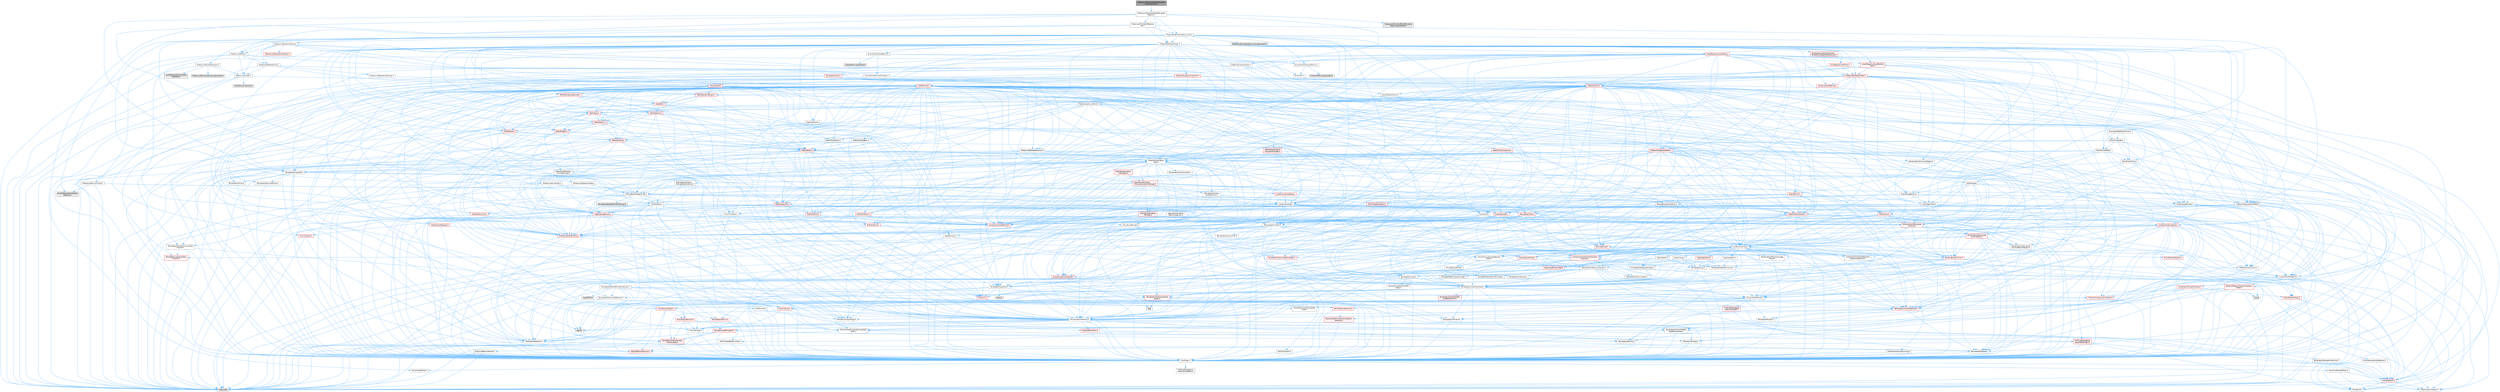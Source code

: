 digraph "MetasoundFrontendNodeTemplateAudioAnalyzer.h"
{
 // INTERACTIVE_SVG=YES
 // LATEX_PDF_SIZE
  bgcolor="transparent";
  edge [fontname=Helvetica,fontsize=10,labelfontname=Helvetica,labelfontsize=10];
  node [fontname=Helvetica,fontsize=10,shape=box,height=0.2,width=0.4];
  Node1 [id="Node000001",label="MetasoundFrontendNodeTemplate\lAudioAnalyzer.h",height=0.2,width=0.4,color="gray40", fillcolor="grey60", style="filled", fontcolor="black",tooltip=" "];
  Node1 -> Node2 [id="edge1_Node000001_Node000002",color="steelblue1",style="solid",tooltip=" "];
  Node2 [id="Node000002",label="MetasoundFrontendNodeTemplate\lRegistry.h",height=0.2,width=0.4,color="grey40", fillcolor="white", style="filled",URL="$d8/da9/MetasoundFrontendNodeTemplateRegistry_8h.html",tooltip=" "];
  Node2 -> Node3 [id="edge2_Node000002_Node000003",color="steelblue1",style="solid",tooltip=" "];
  Node3 [id="Node000003",label="MetasoundFrontendDocument.h",height=0.2,width=0.4,color="grey40", fillcolor="white", style="filled",URL="$d2/de7/MetasoundFrontendDocument_8h.html",tooltip=" "];
  Node3 -> Node4 [id="edge3_Node000003_Node000004",color="steelblue1",style="solid",tooltip=" "];
  Node4 [id="Node000004",label="Algo/Transform.h",height=0.2,width=0.4,color="grey40", fillcolor="white", style="filled",URL="$de/d59/Algo_2Transform_8h.html",tooltip=" "];
  Node4 -> Node5 [id="edge4_Node000004_Node000005",color="steelblue1",style="solid",tooltip=" "];
  Node5 [id="Node000005",label="CoreTypes.h",height=0.2,width=0.4,color="grey40", fillcolor="white", style="filled",URL="$dc/dec/CoreTypes_8h.html",tooltip=" "];
  Node5 -> Node6 [id="edge5_Node000005_Node000006",color="steelblue1",style="solid",tooltip=" "];
  Node6 [id="Node000006",label="HAL/Platform.h",height=0.2,width=0.4,color="red", fillcolor="#FFF0F0", style="filled",URL="$d9/dd0/Platform_8h.html",tooltip=" "];
  Node6 -> Node7 [id="edge6_Node000006_Node000007",color="steelblue1",style="solid",tooltip=" "];
  Node7 [id="Node000007",label="Misc/Build.h",height=0.2,width=0.4,color="grey40", fillcolor="white", style="filled",URL="$d3/dbb/Build_8h.html",tooltip=" "];
  Node6 -> Node9 [id="edge7_Node000006_Node000009",color="steelblue1",style="solid",tooltip=" "];
  Node9 [id="Node000009",label="type_traits",height=0.2,width=0.4,color="grey60", fillcolor="#E0E0E0", style="filled",tooltip=" "];
  Node6 -> Node10 [id="edge8_Node000006_Node000010",color="steelblue1",style="solid",tooltip=" "];
  Node10 [id="Node000010",label="PreprocessorHelpers.h",height=0.2,width=0.4,color="grey40", fillcolor="white", style="filled",URL="$db/ddb/PreprocessorHelpers_8h.html",tooltip=" "];
  Node5 -> Node16 [id="edge9_Node000005_Node000016",color="steelblue1",style="solid",tooltip=" "];
  Node16 [id="Node000016",label="ProfilingDebugging\l/UMemoryDefines.h",height=0.2,width=0.4,color="grey40", fillcolor="white", style="filled",URL="$d2/da2/UMemoryDefines_8h.html",tooltip=" "];
  Node5 -> Node17 [id="edge10_Node000005_Node000017",color="steelblue1",style="solid",tooltip=" "];
  Node17 [id="Node000017",label="Misc/CoreMiscDefines.h",height=0.2,width=0.4,color="grey40", fillcolor="white", style="filled",URL="$da/d38/CoreMiscDefines_8h.html",tooltip=" "];
  Node17 -> Node6 [id="edge11_Node000017_Node000006",color="steelblue1",style="solid",tooltip=" "];
  Node17 -> Node10 [id="edge12_Node000017_Node000010",color="steelblue1",style="solid",tooltip=" "];
  Node5 -> Node18 [id="edge13_Node000005_Node000018",color="steelblue1",style="solid",tooltip=" "];
  Node18 [id="Node000018",label="Misc/CoreDefines.h",height=0.2,width=0.4,color="grey40", fillcolor="white", style="filled",URL="$d3/dd2/CoreDefines_8h.html",tooltip=" "];
  Node4 -> Node19 [id="edge14_Node000004_Node000019",color="steelblue1",style="solid",tooltip=" "];
  Node19 [id="Node000019",label="Templates/Invoke.h",height=0.2,width=0.4,color="grey40", fillcolor="white", style="filled",URL="$d7/deb/Invoke_8h.html",tooltip=" "];
  Node19 -> Node5 [id="edge15_Node000019_Node000005",color="steelblue1",style="solid",tooltip=" "];
  Node19 -> Node20 [id="edge16_Node000019_Node000020",color="steelblue1",style="solid",tooltip=" "];
  Node20 [id="Node000020",label="Traits/MemberFunctionPtr\lOuter.h",height=0.2,width=0.4,color="grey40", fillcolor="white", style="filled",URL="$db/da7/MemberFunctionPtrOuter_8h.html",tooltip=" "];
  Node19 -> Node21 [id="edge17_Node000019_Node000021",color="steelblue1",style="solid",tooltip=" "];
  Node21 [id="Node000021",label="Templates/UnrealTemplate.h",height=0.2,width=0.4,color="grey40", fillcolor="white", style="filled",URL="$d4/d24/UnrealTemplate_8h.html",tooltip=" "];
  Node21 -> Node5 [id="edge18_Node000021_Node000005",color="steelblue1",style="solid",tooltip=" "];
  Node21 -> Node22 [id="edge19_Node000021_Node000022",color="steelblue1",style="solid",tooltip=" "];
  Node22 [id="Node000022",label="Templates/IsPointer.h",height=0.2,width=0.4,color="grey40", fillcolor="white", style="filled",URL="$d7/d05/IsPointer_8h.html",tooltip=" "];
  Node22 -> Node5 [id="edge20_Node000022_Node000005",color="steelblue1",style="solid",tooltip=" "];
  Node21 -> Node23 [id="edge21_Node000021_Node000023",color="steelblue1",style="solid",tooltip=" "];
  Node23 [id="Node000023",label="HAL/UnrealMemory.h",height=0.2,width=0.4,color="grey40", fillcolor="white", style="filled",URL="$d9/d96/UnrealMemory_8h.html",tooltip=" "];
  Node23 -> Node5 [id="edge22_Node000023_Node000005",color="steelblue1",style="solid",tooltip=" "];
  Node23 -> Node24 [id="edge23_Node000023_Node000024",color="steelblue1",style="solid",tooltip=" "];
  Node24 [id="Node000024",label="GenericPlatform/GenericPlatform\lMemory.h",height=0.2,width=0.4,color="red", fillcolor="#FFF0F0", style="filled",URL="$dd/d22/GenericPlatformMemory_8h.html",tooltip=" "];
  Node24 -> Node5 [id="edge24_Node000024_Node000005",color="steelblue1",style="solid",tooltip=" "];
  Node23 -> Node36 [id="edge25_Node000023_Node000036",color="steelblue1",style="solid",tooltip=" "];
  Node36 [id="Node000036",label="HAL/MemoryBase.h",height=0.2,width=0.4,color="red", fillcolor="#FFF0F0", style="filled",URL="$d6/d9f/MemoryBase_8h.html",tooltip=" "];
  Node36 -> Node5 [id="edge26_Node000036_Node000005",color="steelblue1",style="solid",tooltip=" "];
  Node36 -> Node37 [id="edge27_Node000036_Node000037",color="steelblue1",style="solid",tooltip=" "];
  Node37 [id="Node000037",label="HAL/PlatformAtomics.h",height=0.2,width=0.4,color="red", fillcolor="#FFF0F0", style="filled",URL="$d3/d36/PlatformAtomics_8h.html",tooltip=" "];
  Node37 -> Node5 [id="edge28_Node000037_Node000005",color="steelblue1",style="solid",tooltip=" "];
  Node36 -> Node80 [id="edge29_Node000036_Node000080",color="steelblue1",style="solid",tooltip=" "];
  Node80 [id="Node000080",label="Misc/OutputDevice.h",height=0.2,width=0.4,color="red", fillcolor="#FFF0F0", style="filled",URL="$d7/d32/OutputDevice_8h.html",tooltip=" "];
  Node80 -> Node5 [id="edge30_Node000080_Node000005",color="steelblue1",style="solid",tooltip=" "];
  Node80 -> Node72 [id="edge31_Node000080_Node000072",color="steelblue1",style="solid",tooltip=" "];
  Node72 [id="Node000072",label="Misc/VarArgs.h",height=0.2,width=0.4,color="grey40", fillcolor="white", style="filled",URL="$d5/d6f/VarArgs_8h.html",tooltip=" "];
  Node72 -> Node5 [id="edge32_Node000072_Node000005",color="steelblue1",style="solid",tooltip=" "];
  Node80 -> Node67 [id="edge33_Node000080_Node000067",color="steelblue1",style="solid",tooltip=" "];
  Node67 [id="Node000067",label="Templates/IsArrayOrRefOf\lTypeByPredicate.h",height=0.2,width=0.4,color="grey40", fillcolor="white", style="filled",URL="$d6/da1/IsArrayOrRefOfTypeByPredicate_8h.html",tooltip=" "];
  Node67 -> Node5 [id="edge34_Node000067_Node000005",color="steelblue1",style="solid",tooltip=" "];
  Node80 -> Node68 [id="edge35_Node000080_Node000068",color="steelblue1",style="solid",tooltip=" "];
  Node68 [id="Node000068",label="Templates/IsValidVariadic\lFunctionArg.h",height=0.2,width=0.4,color="red", fillcolor="#FFF0F0", style="filled",URL="$d0/dc8/IsValidVariadicFunctionArg_8h.html",tooltip=" "];
  Node68 -> Node5 [id="edge36_Node000068_Node000005",color="steelblue1",style="solid",tooltip=" "];
  Node68 -> Node9 [id="edge37_Node000068_Node000009",color="steelblue1",style="solid",tooltip=" "];
  Node80 -> Node70 [id="edge38_Node000080_Node000070",color="steelblue1",style="solid",tooltip=" "];
  Node70 [id="Node000070",label="Traits/IsCharEncodingCompatible\lWith.h",height=0.2,width=0.4,color="grey40", fillcolor="white", style="filled",URL="$df/dd1/IsCharEncodingCompatibleWith_8h.html",tooltip=" "];
  Node70 -> Node9 [id="edge39_Node000070_Node000009",color="steelblue1",style="solid",tooltip=" "];
  Node70 -> Node71 [id="edge40_Node000070_Node000071",color="steelblue1",style="solid",tooltip=" "];
  Node71 [id="Node000071",label="Traits/IsCharType.h",height=0.2,width=0.4,color="grey40", fillcolor="white", style="filled",URL="$db/d51/IsCharType_8h.html",tooltip=" "];
  Node71 -> Node5 [id="edge41_Node000071_Node000005",color="steelblue1",style="solid",tooltip=" "];
  Node36 -> Node82 [id="edge42_Node000036_Node000082",color="steelblue1",style="solid",tooltip=" "];
  Node82 [id="Node000082",label="Templates/Atomic.h",height=0.2,width=0.4,color="red", fillcolor="#FFF0F0", style="filled",URL="$d3/d91/Atomic_8h.html",tooltip=" "];
  Node82 -> Node83 [id="edge43_Node000082_Node000083",color="steelblue1",style="solid",tooltip=" "];
  Node83 [id="Node000083",label="HAL/ThreadSafeCounter.h",height=0.2,width=0.4,color="grey40", fillcolor="white", style="filled",URL="$dc/dc9/ThreadSafeCounter_8h.html",tooltip=" "];
  Node83 -> Node5 [id="edge44_Node000083_Node000005",color="steelblue1",style="solid",tooltip=" "];
  Node83 -> Node37 [id="edge45_Node000083_Node000037",color="steelblue1",style="solid",tooltip=" "];
  Node82 -> Node79 [id="edge46_Node000082_Node000079",color="steelblue1",style="solid",tooltip=" "];
  Node79 [id="Node000079",label="atomic",height=0.2,width=0.4,color="grey60", fillcolor="#E0E0E0", style="filled",tooltip=" "];
  Node23 -> Node91 [id="edge47_Node000023_Node000091",color="steelblue1",style="solid",tooltip=" "];
  Node91 [id="Node000091",label="HAL/PlatformMemory.h",height=0.2,width=0.4,color="red", fillcolor="#FFF0F0", style="filled",URL="$de/d68/PlatformMemory_8h.html",tooltip=" "];
  Node91 -> Node5 [id="edge48_Node000091_Node000005",color="steelblue1",style="solid",tooltip=" "];
  Node91 -> Node24 [id="edge49_Node000091_Node000024",color="steelblue1",style="solid",tooltip=" "];
  Node23 -> Node93 [id="edge50_Node000023_Node000093",color="steelblue1",style="solid",tooltip=" "];
  Node93 [id="Node000093",label="ProfilingDebugging\l/MemoryTrace.h",height=0.2,width=0.4,color="red", fillcolor="#FFF0F0", style="filled",URL="$da/dd7/MemoryTrace_8h.html",tooltip=" "];
  Node93 -> Node6 [id="edge51_Node000093_Node000006",color="steelblue1",style="solid",tooltip=" "];
  Node93 -> Node57 [id="edge52_Node000093_Node000057",color="steelblue1",style="solid",tooltip=" "];
  Node57 [id="Node000057",label="Misc/EnumClassFlags.h",height=0.2,width=0.4,color="grey40", fillcolor="white", style="filled",URL="$d8/de7/EnumClassFlags_8h.html",tooltip=" "];
  Node23 -> Node22 [id="edge53_Node000023_Node000022",color="steelblue1",style="solid",tooltip=" "];
  Node21 -> Node94 [id="edge54_Node000021_Node000094",color="steelblue1",style="solid",tooltip=" "];
  Node94 [id="Node000094",label="Templates/CopyQualifiers\lAndRefsFromTo.h",height=0.2,width=0.4,color="red", fillcolor="#FFF0F0", style="filled",URL="$d3/db3/CopyQualifiersAndRefsFromTo_8h.html",tooltip=" "];
  Node21 -> Node96 [id="edge55_Node000021_Node000096",color="steelblue1",style="solid",tooltip=" "];
  Node96 [id="Node000096",label="Templates/UnrealTypeTraits.h",height=0.2,width=0.4,color="red", fillcolor="#FFF0F0", style="filled",URL="$d2/d2d/UnrealTypeTraits_8h.html",tooltip=" "];
  Node96 -> Node5 [id="edge56_Node000096_Node000005",color="steelblue1",style="solid",tooltip=" "];
  Node96 -> Node22 [id="edge57_Node000096_Node000022",color="steelblue1",style="solid",tooltip=" "];
  Node96 -> Node49 [id="edge58_Node000096_Node000049",color="steelblue1",style="solid",tooltip=" "];
  Node49 [id="Node000049",label="Misc/AssertionMacros.h",height=0.2,width=0.4,color="grey40", fillcolor="white", style="filled",URL="$d0/dfa/AssertionMacros_8h.html",tooltip=" "];
  Node49 -> Node5 [id="edge59_Node000049_Node000005",color="steelblue1",style="solid",tooltip=" "];
  Node49 -> Node6 [id="edge60_Node000049_Node000006",color="steelblue1",style="solid",tooltip=" "];
  Node49 -> Node50 [id="edge61_Node000049_Node000050",color="steelblue1",style="solid",tooltip=" "];
  Node50 [id="Node000050",label="HAL/PlatformMisc.h",height=0.2,width=0.4,color="red", fillcolor="#FFF0F0", style="filled",URL="$d0/df5/PlatformMisc_8h.html",tooltip=" "];
  Node50 -> Node5 [id="edge62_Node000050_Node000005",color="steelblue1",style="solid",tooltip=" "];
  Node50 -> Node61 [id="edge63_Node000050_Node000061",color="steelblue1",style="solid",tooltip=" "];
  Node61 [id="Node000061",label="ProfilingDebugging\l/CpuProfilerTrace.h",height=0.2,width=0.4,color="red", fillcolor="#FFF0F0", style="filled",URL="$da/dcb/CpuProfilerTrace_8h.html",tooltip=" "];
  Node61 -> Node5 [id="edge64_Node000061_Node000005",color="steelblue1",style="solid",tooltip=" "];
  Node61 -> Node37 [id="edge65_Node000061_Node000037",color="steelblue1",style="solid",tooltip=" "];
  Node61 -> Node10 [id="edge66_Node000061_Node000010",color="steelblue1",style="solid",tooltip=" "];
  Node61 -> Node7 [id="edge67_Node000061_Node000007",color="steelblue1",style="solid",tooltip=" "];
  Node49 -> Node10 [id="edge68_Node000049_Node000010",color="steelblue1",style="solid",tooltip=" "];
  Node49 -> Node66 [id="edge69_Node000049_Node000066",color="steelblue1",style="solid",tooltip=" "];
  Node66 [id="Node000066",label="Templates/EnableIf.h",height=0.2,width=0.4,color="grey40", fillcolor="white", style="filled",URL="$d7/d60/EnableIf_8h.html",tooltip=" "];
  Node66 -> Node5 [id="edge70_Node000066_Node000005",color="steelblue1",style="solid",tooltip=" "];
  Node49 -> Node67 [id="edge71_Node000049_Node000067",color="steelblue1",style="solid",tooltip=" "];
  Node49 -> Node68 [id="edge72_Node000049_Node000068",color="steelblue1",style="solid",tooltip=" "];
  Node49 -> Node70 [id="edge73_Node000049_Node000070",color="steelblue1",style="solid",tooltip=" "];
  Node49 -> Node72 [id="edge74_Node000049_Node000072",color="steelblue1",style="solid",tooltip=" "];
  Node49 -> Node73 [id="edge75_Node000049_Node000073",color="steelblue1",style="solid",tooltip=" "];
  Node73 [id="Node000073",label="String/FormatStringSan.h",height=0.2,width=0.4,color="red", fillcolor="#FFF0F0", style="filled",URL="$d3/d8b/FormatStringSan_8h.html",tooltip=" "];
  Node73 -> Node9 [id="edge76_Node000073_Node000009",color="steelblue1",style="solid",tooltip=" "];
  Node73 -> Node5 [id="edge77_Node000073_Node000005",color="steelblue1",style="solid",tooltip=" "];
  Node73 -> Node74 [id="edge78_Node000073_Node000074",color="steelblue1",style="solid",tooltip=" "];
  Node74 [id="Node000074",label="Templates/Requires.h",height=0.2,width=0.4,color="grey40", fillcolor="white", style="filled",URL="$dc/d96/Requires_8h.html",tooltip=" "];
  Node74 -> Node66 [id="edge79_Node000074_Node000066",color="steelblue1",style="solid",tooltip=" "];
  Node74 -> Node9 [id="edge80_Node000074_Node000009",color="steelblue1",style="solid",tooltip=" "];
  Node73 -> Node75 [id="edge81_Node000073_Node000075",color="steelblue1",style="solid",tooltip=" "];
  Node75 [id="Node000075",label="Templates/Identity.h",height=0.2,width=0.4,color="grey40", fillcolor="white", style="filled",URL="$d0/dd5/Identity_8h.html",tooltip=" "];
  Node73 -> Node68 [id="edge82_Node000073_Node000068",color="steelblue1",style="solid",tooltip=" "];
  Node73 -> Node71 [id="edge83_Node000073_Node000071",color="steelblue1",style="solid",tooltip=" "];
  Node49 -> Node79 [id="edge84_Node000049_Node000079",color="steelblue1",style="solid",tooltip=" "];
  Node96 -> Node66 [id="edge85_Node000096_Node000066",color="steelblue1",style="solid",tooltip=" "];
  Node96 -> Node98 [id="edge86_Node000096_Node000098",color="steelblue1",style="solid",tooltip=" "];
  Node98 [id="Node000098",label="Templates/Models.h",height=0.2,width=0.4,color="grey40", fillcolor="white", style="filled",URL="$d3/d0c/Models_8h.html",tooltip=" "];
  Node98 -> Node75 [id="edge87_Node000098_Node000075",color="steelblue1",style="solid",tooltip=" "];
  Node21 -> Node101 [id="edge88_Node000021_Node000101",color="steelblue1",style="solid",tooltip=" "];
  Node101 [id="Node000101",label="Templates/RemoveReference.h",height=0.2,width=0.4,color="grey40", fillcolor="white", style="filled",URL="$da/dbe/RemoveReference_8h.html",tooltip=" "];
  Node101 -> Node5 [id="edge89_Node000101_Node000005",color="steelblue1",style="solid",tooltip=" "];
  Node21 -> Node74 [id="edge90_Node000021_Node000074",color="steelblue1",style="solid",tooltip=" "];
  Node21 -> Node102 [id="edge91_Node000021_Node000102",color="steelblue1",style="solid",tooltip=" "];
  Node102 [id="Node000102",label="Templates/TypeCompatible\lBytes.h",height=0.2,width=0.4,color="red", fillcolor="#FFF0F0", style="filled",URL="$df/d0a/TypeCompatibleBytes_8h.html",tooltip=" "];
  Node102 -> Node5 [id="edge92_Node000102_Node000005",color="steelblue1",style="solid",tooltip=" "];
  Node102 -> Node41 [id="edge93_Node000102_Node000041",color="steelblue1",style="solid",tooltip=" "];
  Node41 [id="Node000041",label="new",height=0.2,width=0.4,color="grey60", fillcolor="#E0E0E0", style="filled",tooltip=" "];
  Node102 -> Node9 [id="edge94_Node000102_Node000009",color="steelblue1",style="solid",tooltip=" "];
  Node21 -> Node75 [id="edge95_Node000021_Node000075",color="steelblue1",style="solid",tooltip=" "];
  Node21 -> Node27 [id="edge96_Node000021_Node000027",color="steelblue1",style="solid",tooltip=" "];
  Node27 [id="Node000027",label="Traits/IsContiguousContainer.h",height=0.2,width=0.4,color="red", fillcolor="#FFF0F0", style="filled",URL="$d5/d3c/IsContiguousContainer_8h.html",tooltip=" "];
  Node27 -> Node5 [id="edge97_Node000027_Node000005",color="steelblue1",style="solid",tooltip=" "];
  Node27 -> Node28 [id="edge98_Node000027_Node000028",color="steelblue1",style="solid",tooltip=" "];
  Node28 [id="Node000028",label="Misc/StaticAssertComplete\lType.h",height=0.2,width=0.4,color="grey40", fillcolor="white", style="filled",URL="$d5/d4e/StaticAssertCompleteType_8h.html",tooltip=" "];
  Node21 -> Node103 [id="edge99_Node000021_Node000103",color="steelblue1",style="solid",tooltip=" "];
  Node103 [id="Node000103",label="Traits/UseBitwiseSwap.h",height=0.2,width=0.4,color="grey40", fillcolor="white", style="filled",URL="$db/df3/UseBitwiseSwap_8h.html",tooltip=" "];
  Node103 -> Node5 [id="edge100_Node000103_Node000005",color="steelblue1",style="solid",tooltip=" "];
  Node103 -> Node9 [id="edge101_Node000103_Node000009",color="steelblue1",style="solid",tooltip=" "];
  Node21 -> Node9 [id="edge102_Node000021_Node000009",color="steelblue1",style="solid",tooltip=" "];
  Node19 -> Node9 [id="edge103_Node000019_Node000009",color="steelblue1",style="solid",tooltip=" "];
  Node3 -> Node104 [id="edge104_Node000003_Node000104",color="steelblue1",style="solid",tooltip=" "];
  Node104 [id="Node000104",label="Containers/Array.h",height=0.2,width=0.4,color="grey40", fillcolor="white", style="filled",URL="$df/dd0/Array_8h.html",tooltip=" "];
  Node104 -> Node5 [id="edge105_Node000104_Node000005",color="steelblue1",style="solid",tooltip=" "];
  Node104 -> Node49 [id="edge106_Node000104_Node000049",color="steelblue1",style="solid",tooltip=" "];
  Node104 -> Node105 [id="edge107_Node000104_Node000105",color="steelblue1",style="solid",tooltip=" "];
  Node105 [id="Node000105",label="Misc/IntrusiveUnsetOptional\lState.h",height=0.2,width=0.4,color="grey40", fillcolor="white", style="filled",URL="$d2/d0a/IntrusiveUnsetOptionalState_8h.html",tooltip=" "];
  Node105 -> Node106 [id="edge108_Node000105_Node000106",color="steelblue1",style="solid",tooltip=" "];
  Node106 [id="Node000106",label="Misc/OptionalFwd.h",height=0.2,width=0.4,color="grey40", fillcolor="white", style="filled",URL="$dc/d50/OptionalFwd_8h.html",tooltip=" "];
  Node104 -> Node107 [id="edge109_Node000104_Node000107",color="steelblue1",style="solid",tooltip=" "];
  Node107 [id="Node000107",label="Misc/ReverseIterate.h",height=0.2,width=0.4,color="red", fillcolor="#FFF0F0", style="filled",URL="$db/de3/ReverseIterate_8h.html",tooltip=" "];
  Node107 -> Node6 [id="edge110_Node000107_Node000006",color="steelblue1",style="solid",tooltip=" "];
  Node104 -> Node23 [id="edge111_Node000104_Node000023",color="steelblue1",style="solid",tooltip=" "];
  Node104 -> Node96 [id="edge112_Node000104_Node000096",color="steelblue1",style="solid",tooltip=" "];
  Node104 -> Node21 [id="edge113_Node000104_Node000021",color="steelblue1",style="solid",tooltip=" "];
  Node104 -> Node109 [id="edge114_Node000104_Node000109",color="steelblue1",style="solid",tooltip=" "];
  Node109 [id="Node000109",label="Containers/AllowShrinking.h",height=0.2,width=0.4,color="grey40", fillcolor="white", style="filled",URL="$d7/d1a/AllowShrinking_8h.html",tooltip=" "];
  Node109 -> Node5 [id="edge115_Node000109_Node000005",color="steelblue1",style="solid",tooltip=" "];
  Node104 -> Node110 [id="edge116_Node000104_Node000110",color="steelblue1",style="solid",tooltip=" "];
  Node110 [id="Node000110",label="Containers/ContainerAllocation\lPolicies.h",height=0.2,width=0.4,color="red", fillcolor="#FFF0F0", style="filled",URL="$d7/dff/ContainerAllocationPolicies_8h.html",tooltip=" "];
  Node110 -> Node5 [id="edge117_Node000110_Node000005",color="steelblue1",style="solid",tooltip=" "];
  Node110 -> Node110 [id="edge118_Node000110_Node000110",color="steelblue1",style="solid",tooltip=" "];
  Node110 -> Node23 [id="edge119_Node000110_Node000023",color="steelblue1",style="solid",tooltip=" "];
  Node110 -> Node55 [id="edge120_Node000110_Node000055",color="steelblue1",style="solid",tooltip=" "];
  Node55 [id="Node000055",label="Math/NumericLimits.h",height=0.2,width=0.4,color="grey40", fillcolor="white", style="filled",URL="$df/d1b/NumericLimits_8h.html",tooltip=" "];
  Node55 -> Node5 [id="edge121_Node000055_Node000005",color="steelblue1",style="solid",tooltip=" "];
  Node110 -> Node49 [id="edge122_Node000110_Node000049",color="steelblue1",style="solid",tooltip=" "];
  Node110 -> Node120 [id="edge123_Node000110_Node000120",color="steelblue1",style="solid",tooltip=" "];
  Node120 [id="Node000120",label="Templates/IsPolymorphic.h",height=0.2,width=0.4,color="grey40", fillcolor="white", style="filled",URL="$dc/d20/IsPolymorphic_8h.html",tooltip=" "];
  Node110 -> Node102 [id="edge124_Node000110_Node000102",color="steelblue1",style="solid",tooltip=" "];
  Node110 -> Node9 [id="edge125_Node000110_Node000009",color="steelblue1",style="solid",tooltip=" "];
  Node104 -> Node122 [id="edge126_Node000104_Node000122",color="steelblue1",style="solid",tooltip=" "];
  Node122 [id="Node000122",label="Containers/ContainerElement\lTypeCompatibility.h",height=0.2,width=0.4,color="grey40", fillcolor="white", style="filled",URL="$df/ddf/ContainerElementTypeCompatibility_8h.html",tooltip=" "];
  Node122 -> Node5 [id="edge127_Node000122_Node000005",color="steelblue1",style="solid",tooltip=" "];
  Node122 -> Node96 [id="edge128_Node000122_Node000096",color="steelblue1",style="solid",tooltip=" "];
  Node104 -> Node123 [id="edge129_Node000104_Node000123",color="steelblue1",style="solid",tooltip=" "];
  Node123 [id="Node000123",label="Serialization/Archive.h",height=0.2,width=0.4,color="red", fillcolor="#FFF0F0", style="filled",URL="$d7/d3b/Archive_8h.html",tooltip=" "];
  Node123 -> Node5 [id="edge130_Node000123_Node000005",color="steelblue1",style="solid",tooltip=" "];
  Node123 -> Node49 [id="edge131_Node000123_Node000049",color="steelblue1",style="solid",tooltip=" "];
  Node123 -> Node7 [id="edge132_Node000123_Node000007",color="steelblue1",style="solid",tooltip=" "];
  Node123 -> Node72 [id="edge133_Node000123_Node000072",color="steelblue1",style="solid",tooltip=" "];
  Node123 -> Node66 [id="edge134_Node000123_Node000066",color="steelblue1",style="solid",tooltip=" "];
  Node123 -> Node67 [id="edge135_Node000123_Node000067",color="steelblue1",style="solid",tooltip=" "];
  Node123 -> Node68 [id="edge136_Node000123_Node000068",color="steelblue1",style="solid",tooltip=" "];
  Node123 -> Node21 [id="edge137_Node000123_Node000021",color="steelblue1",style="solid",tooltip=" "];
  Node123 -> Node70 [id="edge138_Node000123_Node000070",color="steelblue1",style="solid",tooltip=" "];
  Node104 -> Node133 [id="edge139_Node000104_Node000133",color="steelblue1",style="solid",tooltip=" "];
  Node133 [id="Node000133",label="Serialization/MemoryImage\lWriter.h",height=0.2,width=0.4,color="grey40", fillcolor="white", style="filled",URL="$d0/d08/MemoryImageWriter_8h.html",tooltip=" "];
  Node133 -> Node5 [id="edge140_Node000133_Node000005",color="steelblue1",style="solid",tooltip=" "];
  Node133 -> Node134 [id="edge141_Node000133_Node000134",color="steelblue1",style="solid",tooltip=" "];
  Node134 [id="Node000134",label="Serialization/MemoryLayout.h",height=0.2,width=0.4,color="grey40", fillcolor="white", style="filled",URL="$d7/d66/MemoryLayout_8h.html",tooltip=" "];
  Node134 -> Node135 [id="edge142_Node000134_Node000135",color="steelblue1",style="solid",tooltip=" "];
  Node135 [id="Node000135",label="Concepts/StaticClassProvider.h",height=0.2,width=0.4,color="grey40", fillcolor="white", style="filled",URL="$dd/d83/StaticClassProvider_8h.html",tooltip=" "];
  Node134 -> Node136 [id="edge143_Node000134_Node000136",color="steelblue1",style="solid",tooltip=" "];
  Node136 [id="Node000136",label="Concepts/StaticStructProvider.h",height=0.2,width=0.4,color="grey40", fillcolor="white", style="filled",URL="$d5/d77/StaticStructProvider_8h.html",tooltip=" "];
  Node134 -> Node137 [id="edge144_Node000134_Node000137",color="steelblue1",style="solid",tooltip=" "];
  Node137 [id="Node000137",label="Containers/EnumAsByte.h",height=0.2,width=0.4,color="red", fillcolor="#FFF0F0", style="filled",URL="$d6/d9a/EnumAsByte_8h.html",tooltip=" "];
  Node137 -> Node5 [id="edge145_Node000137_Node000005",color="steelblue1",style="solid",tooltip=" "];
  Node137 -> Node138 [id="edge146_Node000137_Node000138",color="steelblue1",style="solid",tooltip=" "];
  Node138 [id="Node000138",label="Templates/TypeHash.h",height=0.2,width=0.4,color="grey40", fillcolor="white", style="filled",URL="$d1/d62/TypeHash_8h.html",tooltip=" "];
  Node138 -> Node5 [id="edge147_Node000138_Node000005",color="steelblue1",style="solid",tooltip=" "];
  Node138 -> Node74 [id="edge148_Node000138_Node000074",color="steelblue1",style="solid",tooltip=" "];
  Node138 -> Node139 [id="edge149_Node000138_Node000139",color="steelblue1",style="solid",tooltip=" "];
  Node139 [id="Node000139",label="Misc/Crc.h",height=0.2,width=0.4,color="red", fillcolor="#FFF0F0", style="filled",URL="$d4/dd2/Crc_8h.html",tooltip=" "];
  Node139 -> Node5 [id="edge150_Node000139_Node000005",color="steelblue1",style="solid",tooltip=" "];
  Node139 -> Node49 [id="edge151_Node000139_Node000049",color="steelblue1",style="solid",tooltip=" "];
  Node139 -> Node140 [id="edge152_Node000139_Node000140",color="steelblue1",style="solid",tooltip=" "];
  Node140 [id="Node000140",label="Misc/CString.h",height=0.2,width=0.4,color="red", fillcolor="#FFF0F0", style="filled",URL="$d2/d49/CString_8h.html",tooltip=" "];
  Node140 -> Node5 [id="edge153_Node000140_Node000005",color="steelblue1",style="solid",tooltip=" "];
  Node140 -> Node49 [id="edge154_Node000140_Node000049",color="steelblue1",style="solid",tooltip=" "];
  Node140 -> Node72 [id="edge155_Node000140_Node000072",color="steelblue1",style="solid",tooltip=" "];
  Node140 -> Node67 [id="edge156_Node000140_Node000067",color="steelblue1",style="solid",tooltip=" "];
  Node140 -> Node68 [id="edge157_Node000140_Node000068",color="steelblue1",style="solid",tooltip=" "];
  Node140 -> Node70 [id="edge158_Node000140_Node000070",color="steelblue1",style="solid",tooltip=" "];
  Node139 -> Node96 [id="edge159_Node000139_Node000096",color="steelblue1",style="solid",tooltip=" "];
  Node139 -> Node71 [id="edge160_Node000139_Node000071",color="steelblue1",style="solid",tooltip=" "];
  Node138 -> Node144 [id="edge161_Node000138_Node000144",color="steelblue1",style="solid",tooltip=" "];
  Node144 [id="Node000144",label="stdint.h",height=0.2,width=0.4,color="grey60", fillcolor="#E0E0E0", style="filled",tooltip=" "];
  Node138 -> Node9 [id="edge162_Node000138_Node000009",color="steelblue1",style="solid",tooltip=" "];
  Node134 -> Node52 [id="edge163_Node000134_Node000052",color="steelblue1",style="solid",tooltip=" "];
  Node52 [id="Node000052",label="Containers/StringFwd.h",height=0.2,width=0.4,color="grey40", fillcolor="white", style="filled",URL="$df/d37/StringFwd_8h.html",tooltip=" "];
  Node52 -> Node5 [id="edge164_Node000052_Node000005",color="steelblue1",style="solid",tooltip=" "];
  Node52 -> Node53 [id="edge165_Node000052_Node000053",color="steelblue1",style="solid",tooltip=" "];
  Node53 [id="Node000053",label="Traits/ElementType.h",height=0.2,width=0.4,color="red", fillcolor="#FFF0F0", style="filled",URL="$d5/d4f/ElementType_8h.html",tooltip=" "];
  Node53 -> Node6 [id="edge166_Node000053_Node000006",color="steelblue1",style="solid",tooltip=" "];
  Node53 -> Node9 [id="edge167_Node000053_Node000009",color="steelblue1",style="solid",tooltip=" "];
  Node52 -> Node27 [id="edge168_Node000052_Node000027",color="steelblue1",style="solid",tooltip=" "];
  Node134 -> Node23 [id="edge169_Node000134_Node000023",color="steelblue1",style="solid",tooltip=" "];
  Node134 -> Node145 [id="edge170_Node000134_Node000145",color="steelblue1",style="solid",tooltip=" "];
  Node145 [id="Node000145",label="Misc/DelayedAutoRegister.h",height=0.2,width=0.4,color="grey40", fillcolor="white", style="filled",URL="$d1/dda/DelayedAutoRegister_8h.html",tooltip=" "];
  Node145 -> Node6 [id="edge171_Node000145_Node000006",color="steelblue1",style="solid",tooltip=" "];
  Node134 -> Node66 [id="edge172_Node000134_Node000066",color="steelblue1",style="solid",tooltip=" "];
  Node134 -> Node146 [id="edge173_Node000134_Node000146",color="steelblue1",style="solid",tooltip=" "];
  Node146 [id="Node000146",label="Templates/IsAbstract.h",height=0.2,width=0.4,color="grey40", fillcolor="white", style="filled",URL="$d8/db7/IsAbstract_8h.html",tooltip=" "];
  Node134 -> Node120 [id="edge174_Node000134_Node000120",color="steelblue1",style="solid",tooltip=" "];
  Node134 -> Node98 [id="edge175_Node000134_Node000098",color="steelblue1",style="solid",tooltip=" "];
  Node134 -> Node21 [id="edge176_Node000134_Node000021",color="steelblue1",style="solid",tooltip=" "];
  Node104 -> Node147 [id="edge177_Node000104_Node000147",color="steelblue1",style="solid",tooltip=" "];
  Node147 [id="Node000147",label="Algo/Heapify.h",height=0.2,width=0.4,color="grey40", fillcolor="white", style="filled",URL="$d0/d2a/Heapify_8h.html",tooltip=" "];
  Node147 -> Node148 [id="edge178_Node000147_Node000148",color="steelblue1",style="solid",tooltip=" "];
  Node148 [id="Node000148",label="Algo/Impl/BinaryHeap.h",height=0.2,width=0.4,color="red", fillcolor="#FFF0F0", style="filled",URL="$d7/da3/Algo_2Impl_2BinaryHeap_8h.html",tooltip=" "];
  Node148 -> Node19 [id="edge179_Node000148_Node000019",color="steelblue1",style="solid",tooltip=" "];
  Node148 -> Node9 [id="edge180_Node000148_Node000009",color="steelblue1",style="solid",tooltip=" "];
  Node147 -> Node151 [id="edge181_Node000147_Node000151",color="steelblue1",style="solid",tooltip=" "];
  Node151 [id="Node000151",label="Templates/IdentityFunctor.h",height=0.2,width=0.4,color="grey40", fillcolor="white", style="filled",URL="$d7/d2e/IdentityFunctor_8h.html",tooltip=" "];
  Node151 -> Node6 [id="edge182_Node000151_Node000006",color="steelblue1",style="solid",tooltip=" "];
  Node147 -> Node19 [id="edge183_Node000147_Node000019",color="steelblue1",style="solid",tooltip=" "];
  Node147 -> Node152 [id="edge184_Node000147_Node000152",color="steelblue1",style="solid",tooltip=" "];
  Node152 [id="Node000152",label="Templates/Less.h",height=0.2,width=0.4,color="grey40", fillcolor="white", style="filled",URL="$de/dc8/Less_8h.html",tooltip=" "];
  Node152 -> Node5 [id="edge185_Node000152_Node000005",color="steelblue1",style="solid",tooltip=" "];
  Node152 -> Node21 [id="edge186_Node000152_Node000021",color="steelblue1",style="solid",tooltip=" "];
  Node147 -> Node21 [id="edge187_Node000147_Node000021",color="steelblue1",style="solid",tooltip=" "];
  Node104 -> Node153 [id="edge188_Node000104_Node000153",color="steelblue1",style="solid",tooltip=" "];
  Node153 [id="Node000153",label="Algo/HeapSort.h",height=0.2,width=0.4,color="grey40", fillcolor="white", style="filled",URL="$d3/d92/HeapSort_8h.html",tooltip=" "];
  Node153 -> Node148 [id="edge189_Node000153_Node000148",color="steelblue1",style="solid",tooltip=" "];
  Node153 -> Node151 [id="edge190_Node000153_Node000151",color="steelblue1",style="solid",tooltip=" "];
  Node153 -> Node152 [id="edge191_Node000153_Node000152",color="steelblue1",style="solid",tooltip=" "];
  Node153 -> Node21 [id="edge192_Node000153_Node000021",color="steelblue1",style="solid",tooltip=" "];
  Node104 -> Node154 [id="edge193_Node000104_Node000154",color="steelblue1",style="solid",tooltip=" "];
  Node154 [id="Node000154",label="Algo/IsHeap.h",height=0.2,width=0.4,color="grey40", fillcolor="white", style="filled",URL="$de/d32/IsHeap_8h.html",tooltip=" "];
  Node154 -> Node148 [id="edge194_Node000154_Node000148",color="steelblue1",style="solid",tooltip=" "];
  Node154 -> Node151 [id="edge195_Node000154_Node000151",color="steelblue1",style="solid",tooltip=" "];
  Node154 -> Node19 [id="edge196_Node000154_Node000019",color="steelblue1",style="solid",tooltip=" "];
  Node154 -> Node152 [id="edge197_Node000154_Node000152",color="steelblue1",style="solid",tooltip=" "];
  Node154 -> Node21 [id="edge198_Node000154_Node000021",color="steelblue1",style="solid",tooltip=" "];
  Node104 -> Node148 [id="edge199_Node000104_Node000148",color="steelblue1",style="solid",tooltip=" "];
  Node104 -> Node155 [id="edge200_Node000104_Node000155",color="steelblue1",style="solid",tooltip=" "];
  Node155 [id="Node000155",label="Algo/StableSort.h",height=0.2,width=0.4,color="red", fillcolor="#FFF0F0", style="filled",URL="$d7/d3c/StableSort_8h.html",tooltip=" "];
  Node155 -> Node151 [id="edge201_Node000155_Node000151",color="steelblue1",style="solid",tooltip=" "];
  Node155 -> Node19 [id="edge202_Node000155_Node000019",color="steelblue1",style="solid",tooltip=" "];
  Node155 -> Node152 [id="edge203_Node000155_Node000152",color="steelblue1",style="solid",tooltip=" "];
  Node155 -> Node21 [id="edge204_Node000155_Node000021",color="steelblue1",style="solid",tooltip=" "];
  Node104 -> Node158 [id="edge205_Node000104_Node000158",color="steelblue1",style="solid",tooltip=" "];
  Node158 [id="Node000158",label="Concepts/GetTypeHashable.h",height=0.2,width=0.4,color="grey40", fillcolor="white", style="filled",URL="$d3/da2/GetTypeHashable_8h.html",tooltip=" "];
  Node158 -> Node5 [id="edge206_Node000158_Node000005",color="steelblue1",style="solid",tooltip=" "];
  Node158 -> Node138 [id="edge207_Node000158_Node000138",color="steelblue1",style="solid",tooltip=" "];
  Node104 -> Node151 [id="edge208_Node000104_Node000151",color="steelblue1",style="solid",tooltip=" "];
  Node104 -> Node19 [id="edge209_Node000104_Node000019",color="steelblue1",style="solid",tooltip=" "];
  Node104 -> Node152 [id="edge210_Node000104_Node000152",color="steelblue1",style="solid",tooltip=" "];
  Node104 -> Node159 [id="edge211_Node000104_Node000159",color="steelblue1",style="solid",tooltip=" "];
  Node159 [id="Node000159",label="Templates/LosesQualifiers\lFromTo.h",height=0.2,width=0.4,color="red", fillcolor="#FFF0F0", style="filled",URL="$d2/db3/LosesQualifiersFromTo_8h.html",tooltip=" "];
  Node159 -> Node9 [id="edge212_Node000159_Node000009",color="steelblue1",style="solid",tooltip=" "];
  Node104 -> Node74 [id="edge213_Node000104_Node000074",color="steelblue1",style="solid",tooltip=" "];
  Node104 -> Node160 [id="edge214_Node000104_Node000160",color="steelblue1",style="solid",tooltip=" "];
  Node160 [id="Node000160",label="Templates/Sorting.h",height=0.2,width=0.4,color="red", fillcolor="#FFF0F0", style="filled",URL="$d3/d9e/Sorting_8h.html",tooltip=" "];
  Node160 -> Node5 [id="edge215_Node000160_Node000005",color="steelblue1",style="solid",tooltip=" "];
  Node160 -> Node152 [id="edge216_Node000160_Node000152",color="steelblue1",style="solid",tooltip=" "];
  Node104 -> Node164 [id="edge217_Node000104_Node000164",color="steelblue1",style="solid",tooltip=" "];
  Node164 [id="Node000164",label="Templates/AlignmentTemplates.h",height=0.2,width=0.4,color="red", fillcolor="#FFF0F0", style="filled",URL="$dd/d32/AlignmentTemplates_8h.html",tooltip=" "];
  Node164 -> Node5 [id="edge218_Node000164_Node000005",color="steelblue1",style="solid",tooltip=" "];
  Node164 -> Node22 [id="edge219_Node000164_Node000022",color="steelblue1",style="solid",tooltip=" "];
  Node104 -> Node53 [id="edge220_Node000104_Node000053",color="steelblue1",style="solid",tooltip=" "];
  Node104 -> Node118 [id="edge221_Node000104_Node000118",color="steelblue1",style="solid",tooltip=" "];
  Node118 [id="Node000118",label="limits",height=0.2,width=0.4,color="grey60", fillcolor="#E0E0E0", style="filled",tooltip=" "];
  Node104 -> Node9 [id="edge222_Node000104_Node000009",color="steelblue1",style="solid",tooltip=" "];
  Node3 -> Node165 [id="edge223_Node000003_Node000165",color="steelblue1",style="solid",tooltip=" "];
  Node165 [id="Node000165",label="Containers/Map.h",height=0.2,width=0.4,color="grey40", fillcolor="white", style="filled",URL="$df/d79/Map_8h.html",tooltip=" "];
  Node165 -> Node5 [id="edge224_Node000165_Node000005",color="steelblue1",style="solid",tooltip=" "];
  Node165 -> Node166 [id="edge225_Node000165_Node000166",color="steelblue1",style="solid",tooltip=" "];
  Node166 [id="Node000166",label="Algo/Reverse.h",height=0.2,width=0.4,color="grey40", fillcolor="white", style="filled",URL="$d5/d93/Reverse_8h.html",tooltip=" "];
  Node166 -> Node5 [id="edge226_Node000166_Node000005",color="steelblue1",style="solid",tooltip=" "];
  Node166 -> Node21 [id="edge227_Node000166_Node000021",color="steelblue1",style="solid",tooltip=" "];
  Node165 -> Node122 [id="edge228_Node000165_Node000122",color="steelblue1",style="solid",tooltip=" "];
  Node165 -> Node167 [id="edge229_Node000165_Node000167",color="steelblue1",style="solid",tooltip=" "];
  Node167 [id="Node000167",label="Containers/Set.h",height=0.2,width=0.4,color="red", fillcolor="#FFF0F0", style="filled",URL="$d4/d45/Set_8h.html",tooltip=" "];
  Node167 -> Node110 [id="edge230_Node000167_Node000110",color="steelblue1",style="solid",tooltip=" "];
  Node167 -> Node122 [id="edge231_Node000167_Node000122",color="steelblue1",style="solid",tooltip=" "];
  Node167 -> Node163 [id="edge232_Node000167_Node000163",color="steelblue1",style="solid",tooltip=" "];
  Node163 [id="Node000163",label="Math/UnrealMathUtility.h",height=0.2,width=0.4,color="red", fillcolor="#FFF0F0", style="filled",URL="$db/db8/UnrealMathUtility_8h.html",tooltip=" "];
  Node163 -> Node5 [id="edge233_Node000163_Node000005",color="steelblue1",style="solid",tooltip=" "];
  Node163 -> Node49 [id="edge234_Node000163_Node000049",color="steelblue1",style="solid",tooltip=" "];
  Node163 -> Node75 [id="edge235_Node000163_Node000075",color="steelblue1",style="solid",tooltip=" "];
  Node163 -> Node74 [id="edge236_Node000163_Node000074",color="steelblue1",style="solid",tooltip=" "];
  Node167 -> Node49 [id="edge237_Node000167_Node000049",color="steelblue1",style="solid",tooltip=" "];
  Node167 -> Node192 [id="edge238_Node000167_Node000192",color="steelblue1",style="solid",tooltip=" "];
  Node192 [id="Node000192",label="Misc/StructBuilder.h",height=0.2,width=0.4,color="grey40", fillcolor="white", style="filled",URL="$d9/db3/StructBuilder_8h.html",tooltip=" "];
  Node192 -> Node5 [id="edge239_Node000192_Node000005",color="steelblue1",style="solid",tooltip=" "];
  Node192 -> Node163 [id="edge240_Node000192_Node000163",color="steelblue1",style="solid",tooltip=" "];
  Node192 -> Node164 [id="edge241_Node000192_Node000164",color="steelblue1",style="solid",tooltip=" "];
  Node167 -> Node133 [id="edge242_Node000167_Node000133",color="steelblue1",style="solid",tooltip=" "];
  Node167 -> Node172 [id="edge243_Node000167_Node000172",color="steelblue1",style="solid",tooltip=" "];
  Node172 [id="Node000172",label="Serialization/Structured\lArchive.h",height=0.2,width=0.4,color="red", fillcolor="#FFF0F0", style="filled",URL="$d9/d1e/StructuredArchive_8h.html",tooltip=" "];
  Node172 -> Node104 [id="edge244_Node000172_Node000104",color="steelblue1",style="solid",tooltip=" "];
  Node172 -> Node110 [id="edge245_Node000172_Node000110",color="steelblue1",style="solid",tooltip=" "];
  Node172 -> Node5 [id="edge246_Node000172_Node000005",color="steelblue1",style="solid",tooltip=" "];
  Node172 -> Node7 [id="edge247_Node000172_Node000007",color="steelblue1",style="solid",tooltip=" "];
  Node172 -> Node123 [id="edge248_Node000172_Node000123",color="steelblue1",style="solid",tooltip=" "];
  Node172 -> Node175 [id="edge249_Node000172_Node000175",color="steelblue1",style="solid",tooltip=" "];
  Node175 [id="Node000175",label="Serialization/Structured\lArchiveNameHelpers.h",height=0.2,width=0.4,color="grey40", fillcolor="white", style="filled",URL="$d0/d7b/StructuredArchiveNameHelpers_8h.html",tooltip=" "];
  Node175 -> Node5 [id="edge250_Node000175_Node000005",color="steelblue1",style="solid",tooltip=" "];
  Node175 -> Node75 [id="edge251_Node000175_Node000075",color="steelblue1",style="solid",tooltip=" "];
  Node172 -> Node179 [id="edge252_Node000172_Node000179",color="steelblue1",style="solid",tooltip=" "];
  Node179 [id="Node000179",label="Serialization/Structured\lArchiveSlots.h",height=0.2,width=0.4,color="red", fillcolor="#FFF0F0", style="filled",URL="$d2/d87/StructuredArchiveSlots_8h.html",tooltip=" "];
  Node179 -> Node104 [id="edge253_Node000179_Node000104",color="steelblue1",style="solid",tooltip=" "];
  Node179 -> Node5 [id="edge254_Node000179_Node000005",color="steelblue1",style="solid",tooltip=" "];
  Node179 -> Node7 [id="edge255_Node000179_Node000007",color="steelblue1",style="solid",tooltip=" "];
  Node179 -> Node180 [id="edge256_Node000179_Node000180",color="steelblue1",style="solid",tooltip=" "];
  Node180 [id="Node000180",label="Misc/Optional.h",height=0.2,width=0.4,color="red", fillcolor="#FFF0F0", style="filled",URL="$d2/dae/Optional_8h.html",tooltip=" "];
  Node180 -> Node5 [id="edge257_Node000180_Node000005",color="steelblue1",style="solid",tooltip=" "];
  Node180 -> Node49 [id="edge258_Node000180_Node000049",color="steelblue1",style="solid",tooltip=" "];
  Node180 -> Node105 [id="edge259_Node000180_Node000105",color="steelblue1",style="solid",tooltip=" "];
  Node180 -> Node106 [id="edge260_Node000180_Node000106",color="steelblue1",style="solid",tooltip=" "];
  Node180 -> Node21 [id="edge261_Node000180_Node000021",color="steelblue1",style="solid",tooltip=" "];
  Node180 -> Node123 [id="edge262_Node000180_Node000123",color="steelblue1",style="solid",tooltip=" "];
  Node179 -> Node123 [id="edge263_Node000179_Node000123",color="steelblue1",style="solid",tooltip=" "];
  Node179 -> Node175 [id="edge264_Node000179_Node000175",color="steelblue1",style="solid",tooltip=" "];
  Node179 -> Node66 [id="edge265_Node000179_Node000066",color="steelblue1",style="solid",tooltip=" "];
  Node167 -> Node193 [id="edge266_Node000167_Node000193",color="steelblue1",style="solid",tooltip=" "];
  Node193 [id="Node000193",label="Templates/Function.h",height=0.2,width=0.4,color="grey40", fillcolor="white", style="filled",URL="$df/df5/Function_8h.html",tooltip=" "];
  Node193 -> Node5 [id="edge267_Node000193_Node000005",color="steelblue1",style="solid",tooltip=" "];
  Node193 -> Node49 [id="edge268_Node000193_Node000049",color="steelblue1",style="solid",tooltip=" "];
  Node193 -> Node105 [id="edge269_Node000193_Node000105",color="steelblue1",style="solid",tooltip=" "];
  Node193 -> Node23 [id="edge270_Node000193_Node000023",color="steelblue1",style="solid",tooltip=" "];
  Node193 -> Node194 [id="edge271_Node000193_Node000194",color="steelblue1",style="solid",tooltip=" "];
  Node194 [id="Node000194",label="Templates/FunctionFwd.h",height=0.2,width=0.4,color="grey40", fillcolor="white", style="filled",URL="$d6/d54/FunctionFwd_8h.html",tooltip=" "];
  Node193 -> Node96 [id="edge272_Node000193_Node000096",color="steelblue1",style="solid",tooltip=" "];
  Node193 -> Node19 [id="edge273_Node000193_Node000019",color="steelblue1",style="solid",tooltip=" "];
  Node193 -> Node21 [id="edge274_Node000193_Node000021",color="steelblue1",style="solid",tooltip=" "];
  Node193 -> Node74 [id="edge275_Node000193_Node000074",color="steelblue1",style="solid",tooltip=" "];
  Node193 -> Node163 [id="edge276_Node000193_Node000163",color="steelblue1",style="solid",tooltip=" "];
  Node193 -> Node41 [id="edge277_Node000193_Node000041",color="steelblue1",style="solid",tooltip=" "];
  Node193 -> Node9 [id="edge278_Node000193_Node000009",color="steelblue1",style="solid",tooltip=" "];
  Node167 -> Node160 [id="edge279_Node000167_Node000160",color="steelblue1",style="solid",tooltip=" "];
  Node167 -> Node138 [id="edge280_Node000167_Node000138",color="steelblue1",style="solid",tooltip=" "];
  Node167 -> Node21 [id="edge281_Node000167_Node000021",color="steelblue1",style="solid",tooltip=" "];
  Node167 -> Node9 [id="edge282_Node000167_Node000009",color="steelblue1",style="solid",tooltip=" "];
  Node165 -> Node188 [id="edge283_Node000165_Node000188",color="steelblue1",style="solid",tooltip=" "];
  Node188 [id="Node000188",label="Containers/UnrealString.h",height=0.2,width=0.4,color="red", fillcolor="#FFF0F0", style="filled",URL="$d5/dba/UnrealString_8h.html",tooltip=" "];
  Node165 -> Node49 [id="edge284_Node000165_Node000049",color="steelblue1",style="solid",tooltip=" "];
  Node165 -> Node192 [id="edge285_Node000165_Node000192",color="steelblue1",style="solid",tooltip=" "];
  Node165 -> Node193 [id="edge286_Node000165_Node000193",color="steelblue1",style="solid",tooltip=" "];
  Node165 -> Node160 [id="edge287_Node000165_Node000160",color="steelblue1",style="solid",tooltip=" "];
  Node165 -> Node196 [id="edge288_Node000165_Node000196",color="steelblue1",style="solid",tooltip=" "];
  Node196 [id="Node000196",label="Templates/Tuple.h",height=0.2,width=0.4,color="red", fillcolor="#FFF0F0", style="filled",URL="$d2/d4f/Tuple_8h.html",tooltip=" "];
  Node196 -> Node5 [id="edge289_Node000196_Node000005",color="steelblue1",style="solid",tooltip=" "];
  Node196 -> Node21 [id="edge290_Node000196_Node000021",color="steelblue1",style="solid",tooltip=" "];
  Node196 -> Node19 [id="edge291_Node000196_Node000019",color="steelblue1",style="solid",tooltip=" "];
  Node196 -> Node172 [id="edge292_Node000196_Node000172",color="steelblue1",style="solid",tooltip=" "];
  Node196 -> Node134 [id="edge293_Node000196_Node000134",color="steelblue1",style="solid",tooltip=" "];
  Node196 -> Node74 [id="edge294_Node000196_Node000074",color="steelblue1",style="solid",tooltip=" "];
  Node196 -> Node138 [id="edge295_Node000196_Node000138",color="steelblue1",style="solid",tooltip=" "];
  Node196 -> Node9 [id="edge296_Node000196_Node000009",color="steelblue1",style="solid",tooltip=" "];
  Node165 -> Node21 [id="edge297_Node000165_Node000021",color="steelblue1",style="solid",tooltip=" "];
  Node165 -> Node96 [id="edge298_Node000165_Node000096",color="steelblue1",style="solid",tooltip=" "];
  Node165 -> Node9 [id="edge299_Node000165_Node000009",color="steelblue1",style="solid",tooltip=" "];
  Node3 -> Node199 [id="edge300_Node000003_Node000199",color="steelblue1",style="solid",tooltip=" "];
  Node199 [id="Node000199",label="IAudioParameterInterface\lRegistry.h",height=0.2,width=0.4,color="grey60", fillcolor="#E0E0E0", style="filled",tooltip=" "];
  Node3 -> Node200 [id="edge301_Node000003_Node000200",color="steelblue1",style="solid",tooltip=" "];
  Node200 [id="Node000200",label="Internationalization\l/Text.h",height=0.2,width=0.4,color="grey40", fillcolor="white", style="filled",URL="$d6/d35/Text_8h.html",tooltip=" "];
  Node200 -> Node5 [id="edge302_Node000200_Node000005",color="steelblue1",style="solid",tooltip=" "];
  Node200 -> Node37 [id="edge303_Node000200_Node000037",color="steelblue1",style="solid",tooltip=" "];
  Node200 -> Node49 [id="edge304_Node000200_Node000049",color="steelblue1",style="solid",tooltip=" "];
  Node200 -> Node57 [id="edge305_Node000200_Node000057",color="steelblue1",style="solid",tooltip=" "];
  Node200 -> Node96 [id="edge306_Node000200_Node000096",color="steelblue1",style="solid",tooltip=" "];
  Node200 -> Node104 [id="edge307_Node000200_Node000104",color="steelblue1",style="solid",tooltip=" "];
  Node200 -> Node188 [id="edge308_Node000200_Node000188",color="steelblue1",style="solid",tooltip=" "];
  Node200 -> Node201 [id="edge309_Node000200_Node000201",color="steelblue1",style="solid",tooltip=" "];
  Node201 [id="Node000201",label="Containers/SortedMap.h",height=0.2,width=0.4,color="red", fillcolor="#FFF0F0", style="filled",URL="$d1/dcf/SortedMap_8h.html",tooltip=" "];
  Node201 -> Node165 [id="edge310_Node000201_Node000165",color="steelblue1",style="solid",tooltip=" "];
  Node201 -> Node202 [id="edge311_Node000201_Node000202",color="steelblue1",style="solid",tooltip=" "];
  Node202 [id="Node000202",label="UObject/NameTypes.h",height=0.2,width=0.4,color="red", fillcolor="#FFF0F0", style="filled",URL="$d6/d35/NameTypes_8h.html",tooltip=" "];
  Node202 -> Node5 [id="edge312_Node000202_Node000005",color="steelblue1",style="solid",tooltip=" "];
  Node202 -> Node49 [id="edge313_Node000202_Node000049",color="steelblue1",style="solid",tooltip=" "];
  Node202 -> Node23 [id="edge314_Node000202_Node000023",color="steelblue1",style="solid",tooltip=" "];
  Node202 -> Node96 [id="edge315_Node000202_Node000096",color="steelblue1",style="solid",tooltip=" "];
  Node202 -> Node21 [id="edge316_Node000202_Node000021",color="steelblue1",style="solid",tooltip=" "];
  Node202 -> Node188 [id="edge317_Node000202_Node000188",color="steelblue1",style="solid",tooltip=" "];
  Node202 -> Node52 [id="edge318_Node000202_Node000052",color="steelblue1",style="solid",tooltip=" "];
  Node202 -> Node82 [id="edge319_Node000202_Node000082",color="steelblue1",style="solid",tooltip=" "];
  Node202 -> Node134 [id="edge320_Node000202_Node000134",color="steelblue1",style="solid",tooltip=" "];
  Node202 -> Node105 [id="edge321_Node000202_Node000105",color="steelblue1",style="solid",tooltip=" "];
  Node200 -> Node137 [id="edge322_Node000200_Node000137",color="steelblue1",style="solid",tooltip=" "];
  Node200 -> Node215 [id="edge323_Node000200_Node000215",color="steelblue1",style="solid",tooltip=" "];
  Node215 [id="Node000215",label="Templates/SharedPointer.h",height=0.2,width=0.4,color="grey40", fillcolor="white", style="filled",URL="$d2/d17/SharedPointer_8h.html",tooltip=" "];
  Node215 -> Node5 [id="edge324_Node000215_Node000005",color="steelblue1",style="solid",tooltip=" "];
  Node215 -> Node105 [id="edge325_Node000215_Node000105",color="steelblue1",style="solid",tooltip=" "];
  Node215 -> Node216 [id="edge326_Node000215_Node000216",color="steelblue1",style="solid",tooltip=" "];
  Node216 [id="Node000216",label="Templates/PointerIsConvertible\lFromTo.h",height=0.2,width=0.4,color="grey40", fillcolor="white", style="filled",URL="$d6/d65/PointerIsConvertibleFromTo_8h.html",tooltip=" "];
  Node216 -> Node5 [id="edge327_Node000216_Node000005",color="steelblue1",style="solid",tooltip=" "];
  Node216 -> Node28 [id="edge328_Node000216_Node000028",color="steelblue1",style="solid",tooltip=" "];
  Node216 -> Node159 [id="edge329_Node000216_Node000159",color="steelblue1",style="solid",tooltip=" "];
  Node216 -> Node9 [id="edge330_Node000216_Node000009",color="steelblue1",style="solid",tooltip=" "];
  Node215 -> Node49 [id="edge331_Node000215_Node000049",color="steelblue1",style="solid",tooltip=" "];
  Node215 -> Node23 [id="edge332_Node000215_Node000023",color="steelblue1",style="solid",tooltip=" "];
  Node215 -> Node104 [id="edge333_Node000215_Node000104",color="steelblue1",style="solid",tooltip=" "];
  Node215 -> Node165 [id="edge334_Node000215_Node000165",color="steelblue1",style="solid",tooltip=" "];
  Node215 -> Node217 [id="edge335_Node000215_Node000217",color="steelblue1",style="solid",tooltip=" "];
  Node217 [id="Node000217",label="CoreGlobals.h",height=0.2,width=0.4,color="grey40", fillcolor="white", style="filled",URL="$d5/d8c/CoreGlobals_8h.html",tooltip=" "];
  Node217 -> Node188 [id="edge336_Node000217_Node000188",color="steelblue1",style="solid",tooltip=" "];
  Node217 -> Node5 [id="edge337_Node000217_Node000005",color="steelblue1",style="solid",tooltip=" "];
  Node217 -> Node218 [id="edge338_Node000217_Node000218",color="steelblue1",style="solid",tooltip=" "];
  Node218 [id="Node000218",label="HAL/PlatformTLS.h",height=0.2,width=0.4,color="red", fillcolor="#FFF0F0", style="filled",URL="$d0/def/PlatformTLS_8h.html",tooltip=" "];
  Node218 -> Node5 [id="edge339_Node000218_Node000005",color="steelblue1",style="solid",tooltip=" "];
  Node217 -> Node221 [id="edge340_Node000217_Node000221",color="steelblue1",style="solid",tooltip=" "];
  Node221 [id="Node000221",label="Logging/LogMacros.h",height=0.2,width=0.4,color="red", fillcolor="#FFF0F0", style="filled",URL="$d0/d16/LogMacros_8h.html",tooltip=" "];
  Node221 -> Node188 [id="edge341_Node000221_Node000188",color="steelblue1",style="solid",tooltip=" "];
  Node221 -> Node5 [id="edge342_Node000221_Node000005",color="steelblue1",style="solid",tooltip=" "];
  Node221 -> Node10 [id="edge343_Node000221_Node000010",color="steelblue1",style="solid",tooltip=" "];
  Node221 -> Node49 [id="edge344_Node000221_Node000049",color="steelblue1",style="solid",tooltip=" "];
  Node221 -> Node7 [id="edge345_Node000221_Node000007",color="steelblue1",style="solid",tooltip=" "];
  Node221 -> Node72 [id="edge346_Node000221_Node000072",color="steelblue1",style="solid",tooltip=" "];
  Node221 -> Node73 [id="edge347_Node000221_Node000073",color="steelblue1",style="solid",tooltip=" "];
  Node221 -> Node66 [id="edge348_Node000221_Node000066",color="steelblue1",style="solid",tooltip=" "];
  Node221 -> Node67 [id="edge349_Node000221_Node000067",color="steelblue1",style="solid",tooltip=" "];
  Node221 -> Node68 [id="edge350_Node000221_Node000068",color="steelblue1",style="solid",tooltip=" "];
  Node221 -> Node70 [id="edge351_Node000221_Node000070",color="steelblue1",style="solid",tooltip=" "];
  Node221 -> Node9 [id="edge352_Node000221_Node000009",color="steelblue1",style="solid",tooltip=" "];
  Node217 -> Node7 [id="edge353_Node000217_Node000007",color="steelblue1",style="solid",tooltip=" "];
  Node217 -> Node57 [id="edge354_Node000217_Node000057",color="steelblue1",style="solid",tooltip=" "];
  Node217 -> Node80 [id="edge355_Node000217_Node000080",color="steelblue1",style="solid",tooltip=" "];
  Node217 -> Node61 [id="edge356_Node000217_Node000061",color="steelblue1",style="solid",tooltip=" "];
  Node217 -> Node82 [id="edge357_Node000217_Node000082",color="steelblue1",style="solid",tooltip=" "];
  Node217 -> Node202 [id="edge358_Node000217_Node000202",color="steelblue1",style="solid",tooltip=" "];
  Node217 -> Node79 [id="edge359_Node000217_Node000079",color="steelblue1",style="solid",tooltip=" "];
  Node215 -> Node225 [id="edge360_Node000215_Node000225",color="steelblue1",style="solid",tooltip=" "];
  Node225 [id="Node000225",label="Templates/SharedPointerInternals.h",height=0.2,width=0.4,color="grey40", fillcolor="white", style="filled",URL="$de/d3a/SharedPointerInternals_8h.html",tooltip=" "];
  Node225 -> Node5 [id="edge361_Node000225_Node000005",color="steelblue1",style="solid",tooltip=" "];
  Node225 -> Node23 [id="edge362_Node000225_Node000023",color="steelblue1",style="solid",tooltip=" "];
  Node225 -> Node49 [id="edge363_Node000225_Node000049",color="steelblue1",style="solid",tooltip=" "];
  Node225 -> Node101 [id="edge364_Node000225_Node000101",color="steelblue1",style="solid",tooltip=" "];
  Node225 -> Node226 [id="edge365_Node000225_Node000226",color="steelblue1",style="solid",tooltip=" "];
  Node226 [id="Node000226",label="Templates/SharedPointerFwd.h",height=0.2,width=0.4,color="grey40", fillcolor="white", style="filled",URL="$d3/d1d/SharedPointerFwd_8h.html",tooltip=" "];
  Node226 -> Node6 [id="edge366_Node000226_Node000006",color="steelblue1",style="solid",tooltip=" "];
  Node225 -> Node102 [id="edge367_Node000225_Node000102",color="steelblue1",style="solid",tooltip=" "];
  Node225 -> Node227 [id="edge368_Node000225_Node000227",color="steelblue1",style="solid",tooltip=" "];
  Node227 [id="Node000227",label="AutoRTFM.h",height=0.2,width=0.4,color="grey60", fillcolor="#E0E0E0", style="filled",tooltip=" "];
  Node225 -> Node79 [id="edge369_Node000225_Node000079",color="steelblue1",style="solid",tooltip=" "];
  Node225 -> Node9 [id="edge370_Node000225_Node000009",color="steelblue1",style="solid",tooltip=" "];
  Node215 -> Node228 [id="edge371_Node000215_Node000228",color="steelblue1",style="solid",tooltip=" "];
  Node228 [id="Node000228",label="Templates/SharedPointerTesting.inl",height=0.2,width=0.4,color="grey60", fillcolor="#E0E0E0", style="filled",tooltip=" "];
  Node200 -> Node229 [id="edge372_Node000200_Node000229",color="steelblue1",style="solid",tooltip=" "];
  Node229 [id="Node000229",label="Internationalization\l/TextKey.h",height=0.2,width=0.4,color="red", fillcolor="#FFF0F0", style="filled",URL="$d8/d4a/TextKey_8h.html",tooltip=" "];
  Node229 -> Node5 [id="edge373_Node000229_Node000005",color="steelblue1",style="solid",tooltip=" "];
  Node229 -> Node138 [id="edge374_Node000229_Node000138",color="steelblue1",style="solid",tooltip=" "];
  Node229 -> Node210 [id="edge375_Node000229_Node000210",color="steelblue1",style="solid",tooltip=" "];
  Node210 [id="Node000210",label="Containers/StringView.h",height=0.2,width=0.4,color="red", fillcolor="#FFF0F0", style="filled",URL="$dd/dea/StringView_8h.html",tooltip=" "];
  Node210 -> Node5 [id="edge376_Node000210_Node000005",color="steelblue1",style="solid",tooltip=" "];
  Node210 -> Node52 [id="edge377_Node000210_Node000052",color="steelblue1",style="solid",tooltip=" "];
  Node210 -> Node23 [id="edge378_Node000210_Node000023",color="steelblue1",style="solid",tooltip=" "];
  Node210 -> Node55 [id="edge379_Node000210_Node000055",color="steelblue1",style="solid",tooltip=" "];
  Node210 -> Node163 [id="edge380_Node000210_Node000163",color="steelblue1",style="solid",tooltip=" "];
  Node210 -> Node139 [id="edge381_Node000210_Node000139",color="steelblue1",style="solid",tooltip=" "];
  Node210 -> Node140 [id="edge382_Node000210_Node000140",color="steelblue1",style="solid",tooltip=" "];
  Node210 -> Node107 [id="edge383_Node000210_Node000107",color="steelblue1",style="solid",tooltip=" "];
  Node210 -> Node74 [id="edge384_Node000210_Node000074",color="steelblue1",style="solid",tooltip=" "];
  Node210 -> Node21 [id="edge385_Node000210_Node000021",color="steelblue1",style="solid",tooltip=" "];
  Node210 -> Node53 [id="edge386_Node000210_Node000053",color="steelblue1",style="solid",tooltip=" "];
  Node210 -> Node70 [id="edge387_Node000210_Node000070",color="steelblue1",style="solid",tooltip=" "];
  Node210 -> Node71 [id="edge388_Node000210_Node000071",color="steelblue1",style="solid",tooltip=" "];
  Node210 -> Node27 [id="edge389_Node000210_Node000027",color="steelblue1",style="solid",tooltip=" "];
  Node210 -> Node9 [id="edge390_Node000210_Node000009",color="steelblue1",style="solid",tooltip=" "];
  Node229 -> Node188 [id="edge391_Node000229_Node000188",color="steelblue1",style="solid",tooltip=" "];
  Node229 -> Node172 [id="edge392_Node000229_Node000172",color="steelblue1",style="solid",tooltip=" "];
  Node200 -> Node230 [id="edge393_Node000200_Node000230",color="steelblue1",style="solid",tooltip=" "];
  Node230 [id="Node000230",label="Internationalization\l/LocKeyFuncs.h",height=0.2,width=0.4,color="grey40", fillcolor="white", style="filled",URL="$dd/d46/LocKeyFuncs_8h.html",tooltip=" "];
  Node230 -> Node5 [id="edge394_Node000230_Node000005",color="steelblue1",style="solid",tooltip=" "];
  Node230 -> Node167 [id="edge395_Node000230_Node000167",color="steelblue1",style="solid",tooltip=" "];
  Node230 -> Node165 [id="edge396_Node000230_Node000165",color="steelblue1",style="solid",tooltip=" "];
  Node200 -> Node231 [id="edge397_Node000200_Node000231",color="steelblue1",style="solid",tooltip=" "];
  Node231 [id="Node000231",label="Internationalization\l/CulturePointer.h",height=0.2,width=0.4,color="grey40", fillcolor="white", style="filled",URL="$d6/dbe/CulturePointer_8h.html",tooltip=" "];
  Node231 -> Node5 [id="edge398_Node000231_Node000005",color="steelblue1",style="solid",tooltip=" "];
  Node231 -> Node215 [id="edge399_Node000231_Node000215",color="steelblue1",style="solid",tooltip=" "];
  Node200 -> Node232 [id="edge400_Node000200_Node000232",color="steelblue1",style="solid",tooltip=" "];
  Node232 [id="Node000232",label="Internationalization\l/TextComparison.h",height=0.2,width=0.4,color="grey40", fillcolor="white", style="filled",URL="$d7/ddc/TextComparison_8h.html",tooltip=" "];
  Node232 -> Node5 [id="edge401_Node000232_Node000005",color="steelblue1",style="solid",tooltip=" "];
  Node232 -> Node188 [id="edge402_Node000232_Node000188",color="steelblue1",style="solid",tooltip=" "];
  Node200 -> Node233 [id="edge403_Node000200_Node000233",color="steelblue1",style="solid",tooltip=" "];
  Node233 [id="Node000233",label="Internationalization\l/TextLocalizationManager.h",height=0.2,width=0.4,color="red", fillcolor="#FFF0F0", style="filled",URL="$d5/d2e/TextLocalizationManager_8h.html",tooltip=" "];
  Node233 -> Node104 [id="edge404_Node000233_Node000104",color="steelblue1",style="solid",tooltip=" "];
  Node233 -> Node110 [id="edge405_Node000233_Node000110",color="steelblue1",style="solid",tooltip=" "];
  Node233 -> Node165 [id="edge406_Node000233_Node000165",color="steelblue1",style="solid",tooltip=" "];
  Node233 -> Node167 [id="edge407_Node000233_Node000167",color="steelblue1",style="solid",tooltip=" "];
  Node233 -> Node188 [id="edge408_Node000233_Node000188",color="steelblue1",style="solid",tooltip=" "];
  Node233 -> Node5 [id="edge409_Node000233_Node000005",color="steelblue1",style="solid",tooltip=" "];
  Node233 -> Node230 [id="edge410_Node000233_Node000230",color="steelblue1",style="solid",tooltip=" "];
  Node233 -> Node229 [id="edge411_Node000233_Node000229",color="steelblue1",style="solid",tooltip=" "];
  Node233 -> Node139 [id="edge412_Node000233_Node000139",color="steelblue1",style="solid",tooltip=" "];
  Node233 -> Node57 [id="edge413_Node000233_Node000057",color="steelblue1",style="solid",tooltip=" "];
  Node233 -> Node193 [id="edge414_Node000233_Node000193",color="steelblue1",style="solid",tooltip=" "];
  Node233 -> Node215 [id="edge415_Node000233_Node000215",color="steelblue1",style="solid",tooltip=" "];
  Node233 -> Node79 [id="edge416_Node000233_Node000079",color="steelblue1",style="solid",tooltip=" "];
  Node200 -> Node257 [id="edge417_Node000200_Node000257",color="steelblue1",style="solid",tooltip=" "];
  Node257 [id="Node000257",label="Internationalization\l/StringTableCoreFwd.h",height=0.2,width=0.4,color="grey40", fillcolor="white", style="filled",URL="$d2/d42/StringTableCoreFwd_8h.html",tooltip=" "];
  Node257 -> Node5 [id="edge418_Node000257_Node000005",color="steelblue1",style="solid",tooltip=" "];
  Node257 -> Node215 [id="edge419_Node000257_Node000215",color="steelblue1",style="solid",tooltip=" "];
  Node200 -> Node258 [id="edge420_Node000200_Node000258",color="steelblue1",style="solid",tooltip=" "];
  Node258 [id="Node000258",label="Internationalization\l/ITextData.h",height=0.2,width=0.4,color="red", fillcolor="#FFF0F0", style="filled",URL="$d5/dbd/ITextData_8h.html",tooltip=" "];
  Node258 -> Node5 [id="edge421_Node000258_Node000005",color="steelblue1",style="solid",tooltip=" "];
  Node258 -> Node233 [id="edge422_Node000258_Node000233",color="steelblue1",style="solid",tooltip=" "];
  Node200 -> Node180 [id="edge423_Node000200_Node000180",color="steelblue1",style="solid",tooltip=" "];
  Node200 -> Node184 [id="edge424_Node000200_Node000184",color="steelblue1",style="solid",tooltip=" "];
  Node184 [id="Node000184",label="Templates/UniquePtr.h",height=0.2,width=0.4,color="grey40", fillcolor="white", style="filled",URL="$de/d1a/UniquePtr_8h.html",tooltip=" "];
  Node184 -> Node5 [id="edge425_Node000184_Node000005",color="steelblue1",style="solid",tooltip=" "];
  Node184 -> Node21 [id="edge426_Node000184_Node000021",color="steelblue1",style="solid",tooltip=" "];
  Node184 -> Node185 [id="edge427_Node000184_Node000185",color="steelblue1",style="solid",tooltip=" "];
  Node185 [id="Node000185",label="Templates/IsArray.h",height=0.2,width=0.4,color="grey40", fillcolor="white", style="filled",URL="$d8/d8d/IsArray_8h.html",tooltip=" "];
  Node185 -> Node5 [id="edge428_Node000185_Node000005",color="steelblue1",style="solid",tooltip=" "];
  Node184 -> Node186 [id="edge429_Node000184_Node000186",color="steelblue1",style="solid",tooltip=" "];
  Node186 [id="Node000186",label="Templates/RemoveExtent.h",height=0.2,width=0.4,color="grey40", fillcolor="white", style="filled",URL="$dc/de9/RemoveExtent_8h.html",tooltip=" "];
  Node186 -> Node5 [id="edge430_Node000186_Node000005",color="steelblue1",style="solid",tooltip=" "];
  Node184 -> Node74 [id="edge431_Node000184_Node000074",color="steelblue1",style="solid",tooltip=" "];
  Node184 -> Node134 [id="edge432_Node000184_Node000134",color="steelblue1",style="solid",tooltip=" "];
  Node184 -> Node9 [id="edge433_Node000184_Node000009",color="steelblue1",style="solid",tooltip=" "];
  Node200 -> Node259 [id="edge434_Node000200_Node000259",color="steelblue1",style="solid",tooltip=" "];
  Node259 [id="Node000259",label="Templates/IsConstructible.h",height=0.2,width=0.4,color="grey40", fillcolor="white", style="filled",URL="$da/df1/IsConstructible_8h.html",tooltip=" "];
  Node200 -> Node74 [id="edge435_Node000200_Node000074",color="steelblue1",style="solid",tooltip=" "];
  Node200 -> Node9 [id="edge436_Node000200_Node000009",color="steelblue1",style="solid",tooltip=" "];
  Node3 -> Node260 [id="edge437_Node000003_Node000260",color="steelblue1",style="solid",tooltip=" "];
  Node260 [id="Node000260",label="MetasoundAccessPtr.h",height=0.2,width=0.4,color="grey40", fillcolor="white", style="filled",URL="$d4/dfa/MetasoundAccessPtr_8h.html",tooltip=" "];
  Node260 -> Node193 [id="edge438_Node000260_Node000193",color="steelblue1",style="solid",tooltip=" "];
  Node260 -> Node74 [id="edge439_Node000260_Node000074",color="steelblue1",style="solid",tooltip=" "];
  Node260 -> Node215 [id="edge440_Node000260_Node000215",color="steelblue1",style="solid",tooltip=" "];
  Node260 -> Node21 [id="edge441_Node000260_Node000021",color="steelblue1",style="solid",tooltip=" "];
  Node260 -> Node9 [id="edge442_Node000260_Node000009",color="steelblue1",style="solid",tooltip=" "];
  Node3 -> Node261 [id="edge443_Node000003_Node000261",color="steelblue1",style="solid",tooltip=" "];
  Node261 [id="Node000261",label="MetasoundFrontendLiteral.h",height=0.2,width=0.4,color="grey40", fillcolor="white", style="filled",URL="$d3/d4c/MetasoundFrontendLiteral_8h.html",tooltip=" "];
  Node261 -> Node262 [id="edge444_Node000261_Node000262",color="steelblue1",style="solid",tooltip=" "];
  Node262 [id="Node000262",label="AudioParameterController\lInterface.h",height=0.2,width=0.4,color="grey60", fillcolor="#E0E0E0", style="filled",tooltip=" "];
  Node261 -> Node263 [id="edge445_Node000261_Node000263",color="steelblue1",style="solid",tooltip=" "];
  Node263 [id="Node000263",label="MetasoundLiteral.h",height=0.2,width=0.4,color="grey40", fillcolor="white", style="filled",URL="$d3/d45/MetasoundLiteral_8h.html",tooltip=" "];
  Node263 -> Node264 [id="edge446_Node000263_Node000264",color="steelblue1",style="solid",tooltip=" "];
  Node264 [id="Node000264",label="CoreMinimal.h",height=0.2,width=0.4,color="red", fillcolor="#FFF0F0", style="filled",URL="$d7/d67/CoreMinimal_8h.html",tooltip=" "];
  Node264 -> Node5 [id="edge447_Node000264_Node000005",color="steelblue1",style="solid",tooltip=" "];
  Node264 -> Node72 [id="edge448_Node000264_Node000072",color="steelblue1",style="solid",tooltip=" "];
  Node264 -> Node80 [id="edge449_Node000264_Node000080",color="steelblue1",style="solid",tooltip=" "];
  Node264 -> Node50 [id="edge450_Node000264_Node000050",color="steelblue1",style="solid",tooltip=" "];
  Node264 -> Node49 [id="edge451_Node000264_Node000049",color="steelblue1",style="solid",tooltip=" "];
  Node264 -> Node22 [id="edge452_Node000264_Node000022",color="steelblue1",style="solid",tooltip=" "];
  Node264 -> Node91 [id="edge453_Node000264_Node000091",color="steelblue1",style="solid",tooltip=" "];
  Node264 -> Node37 [id="edge454_Node000264_Node000037",color="steelblue1",style="solid",tooltip=" "];
  Node264 -> Node36 [id="edge455_Node000264_Node000036",color="steelblue1",style="solid",tooltip=" "];
  Node264 -> Node23 [id="edge456_Node000264_Node000023",color="steelblue1",style="solid",tooltip=" "];
  Node264 -> Node96 [id="edge457_Node000264_Node000096",color="steelblue1",style="solid",tooltip=" "];
  Node264 -> Node66 [id="edge458_Node000264_Node000066",color="steelblue1",style="solid",tooltip=" "];
  Node264 -> Node101 [id="edge459_Node000264_Node000101",color="steelblue1",style="solid",tooltip=" "];
  Node264 -> Node102 [id="edge460_Node000264_Node000102",color="steelblue1",style="solid",tooltip=" "];
  Node264 -> Node27 [id="edge461_Node000264_Node000027",color="steelblue1",style="solid",tooltip=" "];
  Node264 -> Node21 [id="edge462_Node000264_Node000021",color="steelblue1",style="solid",tooltip=" "];
  Node264 -> Node55 [id="edge463_Node000264_Node000055",color="steelblue1",style="solid",tooltip=" "];
  Node264 -> Node110 [id="edge464_Node000264_Node000110",color="steelblue1",style="solid",tooltip=" "];
  Node264 -> Node123 [id="edge465_Node000264_Node000123",color="steelblue1",style="solid",tooltip=" "];
  Node264 -> Node152 [id="edge466_Node000264_Node000152",color="steelblue1",style="solid",tooltip=" "];
  Node264 -> Node160 [id="edge467_Node000264_Node000160",color="steelblue1",style="solid",tooltip=" "];
  Node264 -> Node140 [id="edge468_Node000264_Node000140",color="steelblue1",style="solid",tooltip=" "];
  Node264 -> Node139 [id="edge469_Node000264_Node000139",color="steelblue1",style="solid",tooltip=" "];
  Node264 -> Node163 [id="edge470_Node000264_Node000163",color="steelblue1",style="solid",tooltip=" "];
  Node264 -> Node188 [id="edge471_Node000264_Node000188",color="steelblue1",style="solid",tooltip=" "];
  Node264 -> Node104 [id="edge472_Node000264_Node000104",color="steelblue1",style="solid",tooltip=" "];
  Node264 -> Node269 [id="edge473_Node000264_Node000269",color="steelblue1",style="solid",tooltip=" "];
  Node269 [id="Node000269",label="Misc/FrameNumber.h",height=0.2,width=0.4,color="grey40", fillcolor="white", style="filled",URL="$dd/dbd/FrameNumber_8h.html",tooltip=" "];
  Node269 -> Node5 [id="edge474_Node000269_Node000005",color="steelblue1",style="solid",tooltip=" "];
  Node269 -> Node55 [id="edge475_Node000269_Node000055",color="steelblue1",style="solid",tooltip=" "];
  Node269 -> Node163 [id="edge476_Node000269_Node000163",color="steelblue1",style="solid",tooltip=" "];
  Node269 -> Node66 [id="edge477_Node000269_Node000066",color="steelblue1",style="solid",tooltip=" "];
  Node269 -> Node96 [id="edge478_Node000269_Node000096",color="steelblue1",style="solid",tooltip=" "];
  Node264 -> Node270 [id="edge479_Node000264_Node000270",color="steelblue1",style="solid",tooltip=" "];
  Node270 [id="Node000270",label="Misc/Timespan.h",height=0.2,width=0.4,color="grey40", fillcolor="white", style="filled",URL="$da/dd9/Timespan_8h.html",tooltip=" "];
  Node270 -> Node5 [id="edge480_Node000270_Node000005",color="steelblue1",style="solid",tooltip=" "];
  Node270 -> Node271 [id="edge481_Node000270_Node000271",color="steelblue1",style="solid",tooltip=" "];
  Node271 [id="Node000271",label="Math/Interval.h",height=0.2,width=0.4,color="red", fillcolor="#FFF0F0", style="filled",URL="$d1/d55/Interval_8h.html",tooltip=" "];
  Node271 -> Node5 [id="edge482_Node000271_Node000005",color="steelblue1",style="solid",tooltip=" "];
  Node271 -> Node96 [id="edge483_Node000271_Node000096",color="steelblue1",style="solid",tooltip=" "];
  Node271 -> Node55 [id="edge484_Node000271_Node000055",color="steelblue1",style="solid",tooltip=" "];
  Node271 -> Node163 [id="edge485_Node000271_Node000163",color="steelblue1",style="solid",tooltip=" "];
  Node270 -> Node163 [id="edge486_Node000270_Node000163",color="steelblue1",style="solid",tooltip=" "];
  Node270 -> Node49 [id="edge487_Node000270_Node000049",color="steelblue1",style="solid",tooltip=" "];
  Node264 -> Node202 [id="edge488_Node000264_Node000202",color="steelblue1",style="solid",tooltip=" "];
  Node264 -> Node164 [id="edge489_Node000264_Node000164",color="steelblue1",style="solid",tooltip=" "];
  Node264 -> Node192 [id="edge490_Node000264_Node000192",color="steelblue1",style="solid",tooltip=" "];
  Node264 -> Node216 [id="edge491_Node000264_Node000216",color="steelblue1",style="solid",tooltip=" "];
  Node264 -> Node19 [id="edge492_Node000264_Node000019",color="steelblue1",style="solid",tooltip=" "];
  Node264 -> Node193 [id="edge493_Node000264_Node000193",color="steelblue1",style="solid",tooltip=" "];
  Node264 -> Node138 [id="edge494_Node000264_Node000138",color="steelblue1",style="solid",tooltip=" "];
  Node264 -> Node167 [id="edge495_Node000264_Node000167",color="steelblue1",style="solid",tooltip=" "];
  Node264 -> Node166 [id="edge496_Node000264_Node000166",color="steelblue1",style="solid",tooltip=" "];
  Node264 -> Node165 [id="edge497_Node000264_Node000165",color="steelblue1",style="solid",tooltip=" "];
  Node264 -> Node273 [id="edge498_Node000264_Node000273",color="steelblue1",style="solid",tooltip=" "];
  Node273 [id="Node000273",label="Math/IntPoint.h",height=0.2,width=0.4,color="red", fillcolor="#FFF0F0", style="filled",URL="$d3/df7/IntPoint_8h.html",tooltip=" "];
  Node273 -> Node5 [id="edge499_Node000273_Node000005",color="steelblue1",style="solid",tooltip=" "];
  Node273 -> Node49 [id="edge500_Node000273_Node000049",color="steelblue1",style="solid",tooltip=" "];
  Node273 -> Node163 [id="edge501_Node000273_Node000163",color="steelblue1",style="solid",tooltip=" "];
  Node273 -> Node188 [id="edge502_Node000273_Node000188",color="steelblue1",style="solid",tooltip=" "];
  Node273 -> Node172 [id="edge503_Node000273_Node000172",color="steelblue1",style="solid",tooltip=" "];
  Node273 -> Node138 [id="edge504_Node000273_Node000138",color="steelblue1",style="solid",tooltip=" "];
  Node264 -> Node275 [id="edge505_Node000264_Node000275",color="steelblue1",style="solid",tooltip=" "];
  Node275 [id="Node000275",label="Math/IntVector.h",height=0.2,width=0.4,color="red", fillcolor="#FFF0F0", style="filled",URL="$d7/d44/IntVector_8h.html",tooltip=" "];
  Node275 -> Node5 [id="edge506_Node000275_Node000005",color="steelblue1",style="solid",tooltip=" "];
  Node275 -> Node139 [id="edge507_Node000275_Node000139",color="steelblue1",style="solid",tooltip=" "];
  Node275 -> Node163 [id="edge508_Node000275_Node000163",color="steelblue1",style="solid",tooltip=" "];
  Node275 -> Node188 [id="edge509_Node000275_Node000188",color="steelblue1",style="solid",tooltip=" "];
  Node275 -> Node172 [id="edge510_Node000275_Node000172",color="steelblue1",style="solid",tooltip=" "];
  Node264 -> Node221 [id="edge511_Node000264_Node000221",color="steelblue1",style="solid",tooltip=" "];
  Node264 -> Node276 [id="edge512_Node000264_Node000276",color="steelblue1",style="solid",tooltip=" "];
  Node276 [id="Node000276",label="Math/Vector2D.h",height=0.2,width=0.4,color="red", fillcolor="#FFF0F0", style="filled",URL="$d3/db0/Vector2D_8h.html",tooltip=" "];
  Node276 -> Node5 [id="edge513_Node000276_Node000005",color="steelblue1",style="solid",tooltip=" "];
  Node276 -> Node49 [id="edge514_Node000276_Node000049",color="steelblue1",style="solid",tooltip=" "];
  Node276 -> Node139 [id="edge515_Node000276_Node000139",color="steelblue1",style="solid",tooltip=" "];
  Node276 -> Node163 [id="edge516_Node000276_Node000163",color="steelblue1",style="solid",tooltip=" "];
  Node276 -> Node188 [id="edge517_Node000276_Node000188",color="steelblue1",style="solid",tooltip=" "];
  Node276 -> Node273 [id="edge518_Node000276_Node000273",color="steelblue1",style="solid",tooltip=" "];
  Node276 -> Node221 [id="edge519_Node000276_Node000221",color="steelblue1",style="solid",tooltip=" "];
  Node276 -> Node9 [id="edge520_Node000276_Node000009",color="steelblue1",style="solid",tooltip=" "];
  Node264 -> Node137 [id="edge521_Node000264_Node000137",color="steelblue1",style="solid",tooltip=" "];
  Node264 -> Node218 [id="edge522_Node000264_Node000218",color="steelblue1",style="solid",tooltip=" "];
  Node264 -> Node217 [id="edge523_Node000264_Node000217",color="steelblue1",style="solid",tooltip=" "];
  Node264 -> Node215 [id="edge524_Node000264_Node000215",color="steelblue1",style="solid",tooltip=" "];
  Node264 -> Node231 [id="edge525_Node000264_Node000231",color="steelblue1",style="solid",tooltip=" "];
  Node264 -> Node196 [id="edge526_Node000264_Node000196",color="steelblue1",style="solid",tooltip=" "];
  Node264 -> Node233 [id="edge527_Node000264_Node000233",color="steelblue1",style="solid",tooltip=" "];
  Node264 -> Node180 [id="edge528_Node000264_Node000180",color="steelblue1",style="solid",tooltip=" "];
  Node264 -> Node185 [id="edge529_Node000264_Node000185",color="steelblue1",style="solid",tooltip=" "];
  Node264 -> Node186 [id="edge530_Node000264_Node000186",color="steelblue1",style="solid",tooltip=" "];
  Node264 -> Node184 [id="edge531_Node000264_Node000184",color="steelblue1",style="solid",tooltip=" "];
  Node264 -> Node200 [id="edge532_Node000264_Node000200",color="steelblue1",style="solid",tooltip=" "];
  Node264 -> Node285 [id="edge533_Node000264_Node000285",color="steelblue1",style="solid",tooltip=" "];
  Node285 [id="Node000285",label="Math/Vector.h",height=0.2,width=0.4,color="red", fillcolor="#FFF0F0", style="filled",URL="$d6/dbe/Vector_8h.html",tooltip=" "];
  Node285 -> Node5 [id="edge534_Node000285_Node000005",color="steelblue1",style="solid",tooltip=" "];
  Node285 -> Node49 [id="edge535_Node000285_Node000049",color="steelblue1",style="solid",tooltip=" "];
  Node285 -> Node55 [id="edge536_Node000285_Node000055",color="steelblue1",style="solid",tooltip=" "];
  Node285 -> Node139 [id="edge537_Node000285_Node000139",color="steelblue1",style="solid",tooltip=" "];
  Node285 -> Node163 [id="edge538_Node000285_Node000163",color="steelblue1",style="solid",tooltip=" "];
  Node285 -> Node188 [id="edge539_Node000285_Node000188",color="steelblue1",style="solid",tooltip=" "];
  Node285 -> Node287 [id="edge540_Node000285_Node000287",color="steelblue1",style="solid",tooltip=" "];
  Node287 [id="Node000287",label="Math/Color.h",height=0.2,width=0.4,color="red", fillcolor="#FFF0F0", style="filled",URL="$dd/dac/Color_8h.html",tooltip=" "];
  Node287 -> Node104 [id="edge541_Node000287_Node000104",color="steelblue1",style="solid",tooltip=" "];
  Node287 -> Node188 [id="edge542_Node000287_Node000188",color="steelblue1",style="solid",tooltip=" "];
  Node287 -> Node5 [id="edge543_Node000287_Node000005",color="steelblue1",style="solid",tooltip=" "];
  Node287 -> Node10 [id="edge544_Node000287_Node000010",color="steelblue1",style="solid",tooltip=" "];
  Node287 -> Node163 [id="edge545_Node000287_Node000163",color="steelblue1",style="solid",tooltip=" "];
  Node287 -> Node49 [id="edge546_Node000287_Node000049",color="steelblue1",style="solid",tooltip=" "];
  Node287 -> Node139 [id="edge547_Node000287_Node000139",color="steelblue1",style="solid",tooltip=" "];
  Node287 -> Node123 [id="edge548_Node000287_Node000123",color="steelblue1",style="solid",tooltip=" "];
  Node287 -> Node134 [id="edge549_Node000287_Node000134",color="steelblue1",style="solid",tooltip=" "];
  Node287 -> Node172 [id="edge550_Node000287_Node000172",color="steelblue1",style="solid",tooltip=" "];
  Node287 -> Node175 [id="edge551_Node000287_Node000175",color="steelblue1",style="solid",tooltip=" "];
  Node287 -> Node179 [id="edge552_Node000287_Node000179",color="steelblue1",style="solid",tooltip=" "];
  Node285 -> Node273 [id="edge553_Node000285_Node000273",color="steelblue1",style="solid",tooltip=" "];
  Node285 -> Node221 [id="edge554_Node000285_Node000221",color="steelblue1",style="solid",tooltip=" "];
  Node285 -> Node276 [id="edge555_Node000285_Node000276",color="steelblue1",style="solid",tooltip=" "];
  Node285 -> Node200 [id="edge556_Node000285_Node000200",color="steelblue1",style="solid",tooltip=" "];
  Node285 -> Node275 [id="edge557_Node000285_Node000275",color="steelblue1",style="solid",tooltip=" "];
  Node285 -> Node134 [id="edge558_Node000285_Node000134",color="steelblue1",style="solid",tooltip=" "];
  Node285 -> Node9 [id="edge559_Node000285_Node000009",color="steelblue1",style="solid",tooltip=" "];
  Node264 -> Node289 [id="edge560_Node000264_Node000289",color="steelblue1",style="solid",tooltip=" "];
  Node289 [id="Node000289",label="Math/Vector4.h",height=0.2,width=0.4,color="red", fillcolor="#FFF0F0", style="filled",URL="$d7/d36/Vector4_8h.html",tooltip=" "];
  Node289 -> Node5 [id="edge561_Node000289_Node000005",color="steelblue1",style="solid",tooltip=" "];
  Node289 -> Node139 [id="edge562_Node000289_Node000139",color="steelblue1",style="solid",tooltip=" "];
  Node289 -> Node163 [id="edge563_Node000289_Node000163",color="steelblue1",style="solid",tooltip=" "];
  Node289 -> Node188 [id="edge564_Node000289_Node000188",color="steelblue1",style="solid",tooltip=" "];
  Node289 -> Node221 [id="edge565_Node000289_Node000221",color="steelblue1",style="solid",tooltip=" "];
  Node289 -> Node276 [id="edge566_Node000289_Node000276",color="steelblue1",style="solid",tooltip=" "];
  Node289 -> Node285 [id="edge567_Node000289_Node000285",color="steelblue1",style="solid",tooltip=" "];
  Node289 -> Node134 [id="edge568_Node000289_Node000134",color="steelblue1",style="solid",tooltip=" "];
  Node289 -> Node74 [id="edge569_Node000289_Node000074",color="steelblue1",style="solid",tooltip=" "];
  Node289 -> Node9 [id="edge570_Node000289_Node000009",color="steelblue1",style="solid",tooltip=" "];
  Node264 -> Node295 [id="edge571_Node000264_Node000295",color="steelblue1",style="solid",tooltip=" "];
  Node295 [id="Node000295",label="Math/TwoVectors.h",height=0.2,width=0.4,color="grey40", fillcolor="white", style="filled",URL="$d4/db4/TwoVectors_8h.html",tooltip=" "];
  Node295 -> Node5 [id="edge572_Node000295_Node000005",color="steelblue1",style="solid",tooltip=" "];
  Node295 -> Node49 [id="edge573_Node000295_Node000049",color="steelblue1",style="solid",tooltip=" "];
  Node295 -> Node163 [id="edge574_Node000295_Node000163",color="steelblue1",style="solid",tooltip=" "];
  Node295 -> Node188 [id="edge575_Node000295_Node000188",color="steelblue1",style="solid",tooltip=" "];
  Node295 -> Node285 [id="edge576_Node000295_Node000285",color="steelblue1",style="solid",tooltip=" "];
  Node264 -> Node298 [id="edge577_Node000264_Node000298",color="steelblue1",style="solid",tooltip=" "];
  Node298 [id="Node000298",label="Math/Rotator.h",height=0.2,width=0.4,color="red", fillcolor="#FFF0F0", style="filled",URL="$d8/d3a/Rotator_8h.html",tooltip=" "];
  Node298 -> Node5 [id="edge578_Node000298_Node000005",color="steelblue1",style="solid",tooltip=" "];
  Node298 -> Node163 [id="edge579_Node000298_Node000163",color="steelblue1",style="solid",tooltip=" "];
  Node298 -> Node188 [id="edge580_Node000298_Node000188",color="steelblue1",style="solid",tooltip=" "];
  Node298 -> Node221 [id="edge581_Node000298_Node000221",color="steelblue1",style="solid",tooltip=" "];
  Node298 -> Node285 [id="edge582_Node000298_Node000285",color="steelblue1",style="solid",tooltip=" "];
  Node264 -> Node299 [id="edge583_Node000264_Node000299",color="steelblue1",style="solid",tooltip=" "];
  Node299 [id="Node000299",label="Misc/DateTime.h",height=0.2,width=0.4,color="grey40", fillcolor="white", style="filled",URL="$d1/de9/DateTime_8h.html",tooltip=" "];
  Node299 -> Node52 [id="edge584_Node000299_Node000052",color="steelblue1",style="solid",tooltip=" "];
  Node299 -> Node188 [id="edge585_Node000299_Node000188",color="steelblue1",style="solid",tooltip=" "];
  Node299 -> Node5 [id="edge586_Node000299_Node000005",color="steelblue1",style="solid",tooltip=" "];
  Node299 -> Node270 [id="edge587_Node000299_Node000270",color="steelblue1",style="solid",tooltip=" "];
  Node299 -> Node123 [id="edge588_Node000299_Node000123",color="steelblue1",style="solid",tooltip=" "];
  Node299 -> Node172 [id="edge589_Node000299_Node000172",color="steelblue1",style="solid",tooltip=" "];
  Node299 -> Node138 [id="edge590_Node000299_Node000138",color="steelblue1",style="solid",tooltip=" "];
  Node264 -> Node300 [id="edge591_Node000264_Node000300",color="steelblue1",style="solid",tooltip=" "];
  Node300 [id="Node000300",label="Math/RangeBound.h",height=0.2,width=0.4,color="grey40", fillcolor="white", style="filled",URL="$d7/dd8/RangeBound_8h.html",tooltip=" "];
  Node300 -> Node5 [id="edge592_Node000300_Node000005",color="steelblue1",style="solid",tooltip=" "];
  Node300 -> Node49 [id="edge593_Node000300_Node000049",color="steelblue1",style="solid",tooltip=" "];
  Node300 -> Node138 [id="edge594_Node000300_Node000138",color="steelblue1",style="solid",tooltip=" "];
  Node300 -> Node137 [id="edge595_Node000300_Node000137",color="steelblue1",style="solid",tooltip=" "];
  Node300 -> Node269 [id="edge596_Node000300_Node000269",color="steelblue1",style="solid",tooltip=" "];
  Node300 -> Node299 [id="edge597_Node000300_Node000299",color="steelblue1",style="solid",tooltip=" "];
  Node264 -> Node302 [id="edge598_Node000264_Node000302",color="steelblue1",style="solid",tooltip=" "];
  Node302 [id="Node000302",label="Math/Range.h",height=0.2,width=0.4,color="grey40", fillcolor="white", style="filled",URL="$d9/db6/Range_8h.html",tooltip=" "];
  Node302 -> Node5 [id="edge599_Node000302_Node000005",color="steelblue1",style="solid",tooltip=" "];
  Node302 -> Node104 [id="edge600_Node000302_Node000104",color="steelblue1",style="solid",tooltip=" "];
  Node302 -> Node49 [id="edge601_Node000302_Node000049",color="steelblue1",style="solid",tooltip=" "];
  Node302 -> Node299 [id="edge602_Node000302_Node000299",color="steelblue1",style="solid",tooltip=" "];
  Node302 -> Node300 [id="edge603_Node000302_Node000300",color="steelblue1",style="solid",tooltip=" "];
  Node302 -> Node269 [id="edge604_Node000302_Node000269",color="steelblue1",style="solid",tooltip=" "];
  Node302 -> Node123 [id="edge605_Node000302_Node000123",color="steelblue1",style="solid",tooltip=" "];
  Node264 -> Node271 [id="edge606_Node000264_Node000271",color="steelblue1",style="solid",tooltip=" "];
  Node264 -> Node304 [id="edge607_Node000264_Node000304",color="steelblue1",style="solid",tooltip=" "];
  Node304 [id="Node000304",label="Math/Box.h",height=0.2,width=0.4,color="red", fillcolor="#FFF0F0", style="filled",URL="$de/d0f/Box_8h.html",tooltip=" "];
  Node304 -> Node5 [id="edge608_Node000304_Node000005",color="steelblue1",style="solid",tooltip=" "];
  Node304 -> Node49 [id="edge609_Node000304_Node000049",color="steelblue1",style="solid",tooltip=" "];
  Node304 -> Node163 [id="edge610_Node000304_Node000163",color="steelblue1",style="solid",tooltip=" "];
  Node304 -> Node188 [id="edge611_Node000304_Node000188",color="steelblue1",style="solid",tooltip=" "];
  Node304 -> Node285 [id="edge612_Node000304_Node000285",color="steelblue1",style="solid",tooltip=" "];
  Node304 -> Node305 [id="edge613_Node000304_Node000305",color="steelblue1",style="solid",tooltip=" "];
  Node305 [id="Node000305",label="Math/Sphere.h",height=0.2,width=0.4,color="red", fillcolor="#FFF0F0", style="filled",URL="$d3/dca/Sphere_8h.html",tooltip=" "];
  Node305 -> Node5 [id="edge614_Node000305_Node000005",color="steelblue1",style="solid",tooltip=" "];
  Node305 -> Node306 [id="edge615_Node000305_Node000306",color="steelblue1",style="solid",tooltip=" "];
  Node306 [id="Node000306",label="Math/Matrix.h",height=0.2,width=0.4,color="red", fillcolor="#FFF0F0", style="filled",URL="$d3/db1/Matrix_8h.html",tooltip=" "];
  Node306 -> Node5 [id="edge616_Node000306_Node000005",color="steelblue1",style="solid",tooltip=" "];
  Node306 -> Node23 [id="edge617_Node000306_Node000023",color="steelblue1",style="solid",tooltip=" "];
  Node306 -> Node163 [id="edge618_Node000306_Node000163",color="steelblue1",style="solid",tooltip=" "];
  Node306 -> Node188 [id="edge619_Node000306_Node000188",color="steelblue1",style="solid",tooltip=" "];
  Node306 -> Node285 [id="edge620_Node000306_Node000285",color="steelblue1",style="solid",tooltip=" "];
  Node306 -> Node289 [id="edge621_Node000306_Node000289",color="steelblue1",style="solid",tooltip=" "];
  Node306 -> Node307 [id="edge622_Node000306_Node000307",color="steelblue1",style="solid",tooltip=" "];
  Node307 [id="Node000307",label="Math/Plane.h",height=0.2,width=0.4,color="red", fillcolor="#FFF0F0", style="filled",URL="$d8/d2f/Plane_8h.html",tooltip=" "];
  Node307 -> Node5 [id="edge623_Node000307_Node000005",color="steelblue1",style="solid",tooltip=" "];
  Node307 -> Node163 [id="edge624_Node000307_Node000163",color="steelblue1",style="solid",tooltip=" "];
  Node307 -> Node285 [id="edge625_Node000307_Node000285",color="steelblue1",style="solid",tooltip=" "];
  Node307 -> Node289 [id="edge626_Node000307_Node000289",color="steelblue1",style="solid",tooltip=" "];
  Node306 -> Node298 [id="edge627_Node000306_Node000298",color="steelblue1",style="solid",tooltip=" "];
  Node306 -> Node9 [id="edge628_Node000306_Node000009",color="steelblue1",style="solid",tooltip=" "];
  Node305 -> Node163 [id="edge629_Node000305_Node000163",color="steelblue1",style="solid",tooltip=" "];
  Node305 -> Node285 [id="edge630_Node000305_Node000285",color="steelblue1",style="solid",tooltip=" "];
  Node305 -> Node289 [id="edge631_Node000305_Node000289",color="steelblue1",style="solid",tooltip=" "];
  Node305 -> Node49 [id="edge632_Node000305_Node000049",color="steelblue1",style="solid",tooltip=" "];
  Node305 -> Node123 [id="edge633_Node000305_Node000123",color="steelblue1",style="solid",tooltip=" "];
  Node305 -> Node96 [id="edge634_Node000305_Node000096",color="steelblue1",style="solid",tooltip=" "];
  Node264 -> Node314 [id="edge635_Node000264_Node000314",color="steelblue1",style="solid",tooltip=" "];
  Node314 [id="Node000314",label="Math/Box2D.h",height=0.2,width=0.4,color="red", fillcolor="#FFF0F0", style="filled",URL="$d3/d1c/Box2D_8h.html",tooltip=" "];
  Node314 -> Node104 [id="edge636_Node000314_Node000104",color="steelblue1",style="solid",tooltip=" "];
  Node314 -> Node188 [id="edge637_Node000314_Node000188",color="steelblue1",style="solid",tooltip=" "];
  Node314 -> Node5 [id="edge638_Node000314_Node000005",color="steelblue1",style="solid",tooltip=" "];
  Node314 -> Node163 [id="edge639_Node000314_Node000163",color="steelblue1",style="solid",tooltip=" "];
  Node314 -> Node276 [id="edge640_Node000314_Node000276",color="steelblue1",style="solid",tooltip=" "];
  Node314 -> Node49 [id="edge641_Node000314_Node000049",color="steelblue1",style="solid",tooltip=" "];
  Node314 -> Node123 [id="edge642_Node000314_Node000123",color="steelblue1",style="solid",tooltip=" "];
  Node314 -> Node96 [id="edge643_Node000314_Node000096",color="steelblue1",style="solid",tooltip=" "];
  Node314 -> Node202 [id="edge644_Node000314_Node000202",color="steelblue1",style="solid",tooltip=" "];
  Node264 -> Node315 [id="edge645_Node000264_Node000315",color="steelblue1",style="solid",tooltip=" "];
  Node315 [id="Node000315",label="Math/BoxSphereBounds.h",height=0.2,width=0.4,color="red", fillcolor="#FFF0F0", style="filled",URL="$d3/d0a/BoxSphereBounds_8h.html",tooltip=" "];
  Node315 -> Node5 [id="edge646_Node000315_Node000005",color="steelblue1",style="solid",tooltip=" "];
  Node315 -> Node163 [id="edge647_Node000315_Node000163",color="steelblue1",style="solid",tooltip=" "];
  Node315 -> Node188 [id="edge648_Node000315_Node000188",color="steelblue1",style="solid",tooltip=" "];
  Node315 -> Node221 [id="edge649_Node000315_Node000221",color="steelblue1",style="solid",tooltip=" "];
  Node315 -> Node285 [id="edge650_Node000315_Node000285",color="steelblue1",style="solid",tooltip=" "];
  Node315 -> Node305 [id="edge651_Node000315_Node000305",color="steelblue1",style="solid",tooltip=" "];
  Node315 -> Node304 [id="edge652_Node000315_Node000304",color="steelblue1",style="solid",tooltip=" "];
  Node264 -> Node316 [id="edge653_Node000264_Node000316",color="steelblue1",style="solid",tooltip=" "];
  Node316 [id="Node000316",label="Math/OrientedBox.h",height=0.2,width=0.4,color="grey40", fillcolor="white", style="filled",URL="$d6/db1/OrientedBox_8h.html",tooltip=" "];
  Node316 -> Node5 [id="edge654_Node000316_Node000005",color="steelblue1",style="solid",tooltip=" "];
  Node316 -> Node285 [id="edge655_Node000316_Node000285",color="steelblue1",style="solid",tooltip=" "];
  Node316 -> Node271 [id="edge656_Node000316_Node000271",color="steelblue1",style="solid",tooltip=" "];
  Node264 -> Node306 [id="edge657_Node000264_Node000306",color="steelblue1",style="solid",tooltip=" "];
  Node264 -> Node310 [id="edge658_Node000264_Node000310",color="steelblue1",style="solid",tooltip=" "];
  Node310 [id="Node000310",label="Math/Quat.h",height=0.2,width=0.4,color="red", fillcolor="#FFF0F0", style="filled",URL="$d9/de9/Quat_8h.html",tooltip=" "];
  Node310 -> Node5 [id="edge659_Node000310_Node000005",color="steelblue1",style="solid",tooltip=" "];
  Node310 -> Node49 [id="edge660_Node000310_Node000049",color="steelblue1",style="solid",tooltip=" "];
  Node310 -> Node163 [id="edge661_Node000310_Node000163",color="steelblue1",style="solid",tooltip=" "];
  Node310 -> Node188 [id="edge662_Node000310_Node000188",color="steelblue1",style="solid",tooltip=" "];
  Node310 -> Node221 [id="edge663_Node000310_Node000221",color="steelblue1",style="solid",tooltip=" "];
  Node310 -> Node285 [id="edge664_Node000310_Node000285",color="steelblue1",style="solid",tooltip=" "];
  Node310 -> Node298 [id="edge665_Node000310_Node000298",color="steelblue1",style="solid",tooltip=" "];
  Node310 -> Node306 [id="edge666_Node000310_Node000306",color="steelblue1",style="solid",tooltip=" "];
  Node263 -> Node344 [id="edge667_Node000263_Node000344",color="steelblue1",style="solid",tooltip=" "];
  Node344 [id="Node000344",label="IAudioProxyInitializer.h",height=0.2,width=0.4,color="grey60", fillcolor="#E0E0E0", style="filled",tooltip=" "];
  Node263 -> Node345 [id="edge668_Node000263_Node000345",color="steelblue1",style="solid",tooltip=" "];
  Node345 [id="Node000345",label="Misc/TVariant.h",height=0.2,width=0.4,color="red", fillcolor="#FFF0F0", style="filled",URL="$d2/d16/TVariant_8h.html",tooltip=" "];
  Node345 -> Node74 [id="edge669_Node000345_Node000074",color="steelblue1",style="solid",tooltip=" "];
  Node345 -> Node9 [id="edge670_Node000345_Node000009",color="steelblue1",style="solid",tooltip=" "];
  Node263 -> Node9 [id="edge671_Node000263_Node000009",color="steelblue1",style="solid",tooltip=" "];
  Node261 -> Node9 [id="edge672_Node000261_Node000009",color="steelblue1",style="solid",tooltip=" "];
  Node261 -> Node347 [id="edge673_Node000261_Node000347",color="steelblue1",style="solid",tooltip=" "];
  Node347 [id="Node000347",label="MetasoundFrontendLiteral.generated.h",height=0.2,width=0.4,color="grey60", fillcolor="#E0E0E0", style="filled",tooltip=" "];
  Node3 -> Node348 [id="edge674_Node000003_Node000348",color="steelblue1",style="solid",tooltip=" "];
  Node348 [id="Node000348",label="MetasoundOperatorData.h",height=0.2,width=0.4,color="grey40", fillcolor="white", style="filled",URL="$d7/dcf/MetasoundOperatorData_8h.html",tooltip=" "];
  Node348 -> Node202 [id="edge675_Node000348_Node000202",color="steelblue1",style="solid",tooltip=" "];
  Node348 -> Node215 [id="edge676_Node000348_Node000215",color="steelblue1",style="solid",tooltip=" "];
  Node348 -> Node9 [id="edge677_Node000348_Node000009",color="steelblue1",style="solid",tooltip=" "];
  Node3 -> Node349 [id="edge678_Node000003_Node000349",color="steelblue1",style="solid",tooltip=" "];
  Node349 [id="Node000349",label="MetasoundNodeInterface.h",height=0.2,width=0.4,color="grey40", fillcolor="white", style="filled",URL="$d6/d9c/MetasoundNodeInterface_8h.html",tooltip=" "];
  Node349 -> Node264 [id="edge679_Node000349_Node000264",color="steelblue1",style="solid",tooltip=" "];
  Node349 -> Node200 [id="edge680_Node000349_Node000200",color="steelblue1",style="solid",tooltip=" "];
  Node349 -> Node350 [id="edge681_Node000349_Node000350",color="steelblue1",style="solid",tooltip=" "];
  Node350 [id="Node000350",label="MetasoundDataFactory.h",height=0.2,width=0.4,color="grey40", fillcolor="white", style="filled",URL="$d4/d50/MetasoundDataFactory_8h.html",tooltip=" "];
  Node350 -> Node351 [id="edge682_Node000350_Node000351",color="steelblue1",style="solid",tooltip=" "];
  Node351 [id="Node000351",label="MetasoundDataReference.h",height=0.2,width=0.4,color="grey40", fillcolor="white", style="filled",URL="$dc/d67/MetasoundDataReference_8h.html",tooltip=" "];
  Node351 -> Node9 [id="edge683_Node000351_Node000009",color="steelblue1",style="solid",tooltip=" "];
  Node351 -> Node188 [id="edge684_Node000351_Node000188",color="steelblue1",style="solid",tooltip=" "];
  Node351 -> Node6 [id="edge685_Node000351_Node000006",color="steelblue1",style="solid",tooltip=" "];
  Node351 -> Node200 [id="edge686_Node000351_Node000200",color="steelblue1",style="solid",tooltip=" "];
  Node351 -> Node215 [id="edge687_Node000351_Node000215",color="steelblue1",style="solid",tooltip=" "];
  Node351 -> Node184 [id="edge688_Node000351_Node000184",color="steelblue1",style="solid",tooltip=" "];
  Node351 -> Node202 [id="edge689_Node000351_Node000202",color="steelblue1",style="solid",tooltip=" "];
  Node350 -> Node263 [id="edge690_Node000350_Node000263",color="steelblue1",style="solid",tooltip=" "];
  Node350 -> Node352 [id="edge691_Node000350_Node000352",color="steelblue1",style="solid",tooltip=" "];
  Node352 [id="Node000352",label="MetasoundOperatorSettings.h",height=0.2,width=0.4,color="grey40", fillcolor="white", style="filled",URL="$d9/da6/MetasoundOperatorSettings_8h.html",tooltip=" "];
  Node352 -> Node264 [id="edge692_Node000352_Node000264",color="steelblue1",style="solid",tooltip=" "];
  Node350 -> Node353 [id="edge693_Node000350_Node000353",color="steelblue1",style="solid",tooltip=" "];
  Node353 [id="Node000353",label="Misc/Variant.h",height=0.2,width=0.4,color="red", fillcolor="#FFF0F0", style="filled",URL="$de/d56/Variant_8h.html",tooltip=" "];
  Node353 -> Node5 [id="edge694_Node000353_Node000005",color="steelblue1",style="solid",tooltip=" "];
  Node353 -> Node49 [id="edge695_Node000353_Node000049",color="steelblue1",style="solid",tooltip=" "];
  Node353 -> Node104 [id="edge696_Node000353_Node000104",color="steelblue1",style="solid",tooltip=" "];
  Node353 -> Node188 [id="edge697_Node000353_Node000188",color="steelblue1",style="solid",tooltip=" "];
  Node353 -> Node287 [id="edge698_Node000353_Node000287",color="steelblue1",style="solid",tooltip=" "];
  Node353 -> Node273 [id="edge699_Node000353_Node000273",color="steelblue1",style="solid",tooltip=" "];
  Node353 -> Node270 [id="edge700_Node000353_Node000270",color="steelblue1",style="solid",tooltip=" "];
  Node353 -> Node202 [id="edge701_Node000353_Node000202",color="steelblue1",style="solid",tooltip=" "];
  Node353 -> Node276 [id="edge702_Node000353_Node000276",color="steelblue1",style="solid",tooltip=" "];
  Node353 -> Node137 [id="edge703_Node000353_Node000137",color="steelblue1",style="solid",tooltip=" "];
  Node353 -> Node275 [id="edge704_Node000353_Node000275",color="steelblue1",style="solid",tooltip=" "];
  Node353 -> Node285 [id="edge705_Node000353_Node000285",color="steelblue1",style="solid",tooltip=" "];
  Node353 -> Node299 [id="edge706_Node000353_Node000299",color="steelblue1",style="solid",tooltip=" "];
  Node353 -> Node304 [id="edge707_Node000353_Node000304",color="steelblue1",style="solid",tooltip=" "];
  Node353 -> Node315 [id="edge708_Node000353_Node000315",color="steelblue1",style="solid",tooltip=" "];
  Node353 -> Node289 [id="edge709_Node000353_Node000289",color="steelblue1",style="solid",tooltip=" "];
  Node353 -> Node307 [id="edge710_Node000353_Node000307",color="steelblue1",style="solid",tooltip=" "];
  Node353 -> Node298 [id="edge711_Node000353_Node000298",color="steelblue1",style="solid",tooltip=" "];
  Node353 -> Node306 [id="edge712_Node000353_Node000306",color="steelblue1",style="solid",tooltip=" "];
  Node353 -> Node310 [id="edge713_Node000353_Node000310",color="steelblue1",style="solid",tooltip=" "];
  Node353 -> Node295 [id="edge714_Node000353_Node000295",color="steelblue1",style="solid",tooltip=" "];
  Node353 -> Node278 [id="edge715_Node000353_Node000278",color="steelblue1",style="solid",tooltip=" "];
  Node278 [id="Node000278",label="Misc/Guid.h",height=0.2,width=0.4,color="grey40", fillcolor="white", style="filled",URL="$d6/d2a/Guid_8h.html",tooltip=" "];
  Node278 -> Node52 [id="edge716_Node000278_Node000052",color="steelblue1",style="solid",tooltip=" "];
  Node278 -> Node188 [id="edge717_Node000278_Node000188",color="steelblue1",style="solid",tooltip=" "];
  Node278 -> Node5 [id="edge718_Node000278_Node000005",color="steelblue1",style="solid",tooltip=" "];
  Node278 -> Node10 [id="edge719_Node000278_Node000010",color="steelblue1",style="solid",tooltip=" "];
  Node278 -> Node279 [id="edge720_Node000278_Node000279",color="steelblue1",style="solid",tooltip=" "];
  Node279 [id="Node000279",label="Hash/CityHash.h",height=0.2,width=0.4,color="grey40", fillcolor="white", style="filled",URL="$d0/d13/CityHash_8h.html",tooltip=" "];
  Node279 -> Node5 [id="edge721_Node000279_Node000005",color="steelblue1",style="solid",tooltip=" "];
  Node278 -> Node49 [id="edge722_Node000278_Node000049",color="steelblue1",style="solid",tooltip=" "];
  Node278 -> Node139 [id="edge723_Node000278_Node000139",color="steelblue1",style="solid",tooltip=" "];
  Node278 -> Node123 [id="edge724_Node000278_Node000123",color="steelblue1",style="solid",tooltip=" "];
  Node278 -> Node134 [id="edge725_Node000278_Node000134",color="steelblue1",style="solid",tooltip=" "];
  Node278 -> Node172 [id="edge726_Node000278_Node000172",color="steelblue1",style="solid",tooltip=" "];
  Node353 -> Node354 [id="edge727_Node000353_Node000354",color="steelblue1",style="solid",tooltip=" "];
  Node354 [id="Node000354",label="Math/RandomStream.h",height=0.2,width=0.4,color="red", fillcolor="#FFF0F0", style="filled",URL="$d0/de4/RandomStream_8h.html",tooltip=" "];
  Node354 -> Node5 [id="edge728_Node000354_Node000005",color="steelblue1",style="solid",tooltip=" "];
  Node354 -> Node304 [id="edge729_Node000354_Node000304",color="steelblue1",style="solid",tooltip=" "];
  Node354 -> Node163 [id="edge730_Node000354_Node000163",color="steelblue1",style="solid",tooltip=" "];
  Node354 -> Node285 [id="edge731_Node000354_Node000285",color="steelblue1",style="solid",tooltip=" "];
  Node354 -> Node306 [id="edge732_Node000354_Node000306",color="steelblue1",style="solid",tooltip=" "];
  Node350 -> Node9 [id="edge733_Node000350_Node000009",color="steelblue1",style="solid",tooltip=" "];
  Node349 -> Node351 [id="edge734_Node000349_Node000351",color="steelblue1",style="solid",tooltip=" "];
  Node349 -> Node364 [id="edge735_Node000349_Node000364",color="steelblue1",style="solid",tooltip=" "];
  Node364 [id="Node000364",label="MetasoundOperatorInterface.h",height=0.2,width=0.4,color="red", fillcolor="#FFF0F0", style="filled",URL="$dd/d27/MetasoundOperatorInterface_8h.html",tooltip=" "];
  Node349 -> Node366 [id="edge736_Node000349_Node000366",color="steelblue1",style="solid",tooltip=" "];
  Node366 [id="Node000366",label="MetasoundVertex.h",height=0.2,width=0.4,color="grey40", fillcolor="white", style="filled",URL="$d5/daf/MetasoundVertex_8h.html",tooltip=" "];
  Node366 -> Node104 [id="edge737_Node000366_Node000104",color="steelblue1",style="solid",tooltip=" "];
  Node366 -> Node350 [id="edge738_Node000366_Node000350",color="steelblue1",style="solid",tooltip=" "];
  Node366 -> Node351 [id="edge739_Node000366_Node000351",color="steelblue1",style="solid",tooltip=" "];
  Node366 -> Node367 [id="edge740_Node000366_Node000367",color="steelblue1",style="solid",tooltip=" "];
  Node367 [id="Node000367",label="MetasoundEnvironment.h",height=0.2,width=0.4,color="grey40", fillcolor="white", style="filled",URL="$de/d0f/MetasoundEnvironment_8h.html",tooltip=" "];
  Node367 -> Node201 [id="edge741_Node000367_Node000201",color="steelblue1",style="solid",tooltip=" "];
  Node367 -> Node199 [id="edge742_Node000367_Node000199",color="steelblue1",style="solid",tooltip=" "];
  Node367 -> Node7 [id="edge743_Node000367_Node000007",color="steelblue1",style="solid",tooltip=" "];
  Node367 -> Node9 [id="edge744_Node000367_Node000009",color="steelblue1",style="solid",tooltip=" "];
  Node366 -> Node263 [id="edge745_Node000366_Node000263",color="steelblue1",style="solid",tooltip=" "];
  Node366 -> Node9 [id="edge746_Node000366_Node000009",color="steelblue1",style="solid",tooltip=" "];
  Node349 -> Node263 [id="edge747_Node000349_Node000263",color="steelblue1",style="solid",tooltip=" "];
  Node349 -> Node278 [id="edge748_Node000349_Node000278",color="steelblue1",style="solid",tooltip=" "];
  Node3 -> Node366 [id="edge749_Node000003_Node000366",color="steelblue1",style="solid",tooltip=" "];
  Node3 -> Node278 [id="edge750_Node000003_Node000278",color="steelblue1",style="solid",tooltip=" "];
  Node3 -> Node372 [id="edge751_Node000003_Node000372",color="steelblue1",style="solid",tooltip=" "];
  Node372 [id="Node000372",label="StructUtils/InstancedStruct.h",height=0.2,width=0.4,color="grey40", fillcolor="white", style="filled",URL="$d6/dc6/StructUtils_2InstancedStruct_8h.html",tooltip=" "];
  Node372 -> Node373 [id="edge752_Node000372_Node000373",color="steelblue1",style="solid",tooltip=" "];
  Node373 [id="Node000373",label="StructUtils.h",height=0.2,width=0.4,color="grey40", fillcolor="white", style="filled",URL="$db/d30/StructUtils_8h.html",tooltip=" "];
  Node373 -> Node96 [id="edge753_Node000373_Node000096",color="steelblue1",style="solid",tooltip=" "];
  Node373 -> Node374 [id="edge754_Node000373_Node000374",color="steelblue1",style="solid",tooltip=" "];
  Node374 [id="Node000374",label="UObject/Class.h",height=0.2,width=0.4,color="red", fillcolor="#FFF0F0", style="filled",URL="$d4/d05/Class_8h.html",tooltip=" "];
  Node374 -> Node158 [id="edge755_Node000374_Node000158",color="steelblue1",style="solid",tooltip=" "];
  Node374 -> Node135 [id="edge756_Node000374_Node000135",color="steelblue1",style="solid",tooltip=" "];
  Node374 -> Node136 [id="edge757_Node000374_Node000136",color="steelblue1",style="solid",tooltip=" "];
  Node374 -> Node104 [id="edge758_Node000374_Node000104",color="steelblue1",style="solid",tooltip=" "];
  Node374 -> Node137 [id="edge759_Node000374_Node000137",color="steelblue1",style="solid",tooltip=" "];
  Node374 -> Node165 [id="edge760_Node000374_Node000165",color="steelblue1",style="solid",tooltip=" "];
  Node374 -> Node167 [id="edge761_Node000374_Node000167",color="steelblue1",style="solid",tooltip=" "];
  Node374 -> Node52 [id="edge762_Node000374_Node000052",color="steelblue1",style="solid",tooltip=" "];
  Node374 -> Node188 [id="edge763_Node000374_Node000188",color="steelblue1",style="solid",tooltip=" "];
  Node374 -> Node5 [id="edge764_Node000374_Node000005",color="steelblue1",style="solid",tooltip=" "];
  Node374 -> Node23 [id="edge765_Node000374_Node000023",color="steelblue1",style="solid",tooltip=" "];
  Node374 -> Node200 [id="edge766_Node000374_Node000200",color="steelblue1",style="solid",tooltip=" "];
  Node374 -> Node221 [id="edge767_Node000374_Node000221",color="steelblue1",style="solid",tooltip=" "];
  Node374 -> Node314 [id="edge768_Node000374_Node000314",color="steelblue1",style="solid",tooltip=" "];
  Node374 -> Node335 [id="edge769_Node000374_Node000335",color="steelblue1",style="solid",tooltip=" "];
  Node335 [id="Node000335",label="Math/InterpCurvePoint.h",height=0.2,width=0.4,color="grey40", fillcolor="white", style="filled",URL="$d7/db8/InterpCurvePoint_8h.html",tooltip=" "];
  Node335 -> Node5 [id="edge770_Node000335_Node000005",color="steelblue1",style="solid",tooltip=" "];
  Node335 -> Node23 [id="edge771_Node000335_Node000023",color="steelblue1",style="solid",tooltip=" "];
  Node335 -> Node163 [id="edge772_Node000335_Node000163",color="steelblue1",style="solid",tooltip=" "];
  Node335 -> Node287 [id="edge773_Node000335_Node000287",color="steelblue1",style="solid",tooltip=" "];
  Node335 -> Node276 [id="edge774_Node000335_Node000276",color="steelblue1",style="solid",tooltip=" "];
  Node335 -> Node137 [id="edge775_Node000335_Node000137",color="steelblue1",style="solid",tooltip=" "];
  Node335 -> Node285 [id="edge776_Node000335_Node000285",color="steelblue1",style="solid",tooltip=" "];
  Node335 -> Node310 [id="edge777_Node000335_Node000310",color="steelblue1",style="solid",tooltip=" "];
  Node335 -> Node295 [id="edge778_Node000335_Node000295",color="steelblue1",style="solid",tooltip=" "];
  Node374 -> Node306 [id="edge779_Node000374_Node000306",color="steelblue1",style="solid",tooltip=" "];
  Node374 -> Node307 [id="edge780_Node000374_Node000307",color="steelblue1",style="solid",tooltip=" "];
  Node374 -> Node310 [id="edge781_Node000374_Node000310",color="steelblue1",style="solid",tooltip=" "];
  Node374 -> Node354 [id="edge782_Node000374_Node000354",color="steelblue1",style="solid",tooltip=" "];
  Node374 -> Node298 [id="edge783_Node000374_Node000298",color="steelblue1",style="solid",tooltip=" "];
  Node374 -> Node276 [id="edge784_Node000374_Node000276",color="steelblue1",style="solid",tooltip=" "];
  Node374 -> Node289 [id="edge785_Node000374_Node000289",color="steelblue1",style="solid",tooltip=" "];
  Node374 -> Node49 [id="edge786_Node000374_Node000049",color="steelblue1",style="solid",tooltip=" "];
  Node374 -> Node140 [id="edge787_Node000374_Node000140",color="steelblue1",style="solid",tooltip=" "];
  Node374 -> Node57 [id="edge788_Node000374_Node000057",color="steelblue1",style="solid",tooltip=" "];
  Node374 -> Node379 [id="edge789_Node000374_Node000379",color="steelblue1",style="solid",tooltip=" "];
  Node379 [id="Node000379",label="Misc/FallbackStruct.h",height=0.2,width=0.4,color="grey40", fillcolor="white", style="filled",URL="$df/dab/FallbackStruct_8h.html",tooltip=" "];
  Node374 -> Node278 [id="edge790_Node000374_Node000278",color="steelblue1",style="solid",tooltip=" "];
  Node374 -> Node180 [id="edge791_Node000374_Node000180",color="steelblue1",style="solid",tooltip=" "];
  Node374 -> Node172 [id="edge792_Node000374_Node000172",color="steelblue1",style="solid",tooltip=" "];
  Node374 -> Node164 [id="edge793_Node000374_Node000164",color="steelblue1",style="solid",tooltip=" "];
  Node374 -> Node66 [id="edge794_Node000374_Node000066",color="steelblue1",style="solid",tooltip=" "];
  Node374 -> Node146 [id="edge795_Node000374_Node000146",color="steelblue1",style="solid",tooltip=" "];
  Node374 -> Node98 [id="edge796_Node000374_Node000098",color="steelblue1",style="solid",tooltip=" "];
  Node374 -> Node196 [id="edge797_Node000374_Node000196",color="steelblue1",style="solid",tooltip=" "];
  Node374 -> Node102 [id="edge798_Node000374_Node000102",color="steelblue1",style="solid",tooltip=" "];
  Node374 -> Node21 [id="edge799_Node000374_Node000021",color="steelblue1",style="solid",tooltip=" "];
  Node374 -> Node96 [id="edge800_Node000374_Node000096",color="steelblue1",style="solid",tooltip=" "];
  Node374 -> Node202 [id="edge801_Node000374_Node000202",color="steelblue1",style="solid",tooltip=" "];
  Node374 -> Node431 [id="edge802_Node000374_Node000431",color="steelblue1",style="solid",tooltip=" "];
  Node431 [id="Node000431",label="UObject/TopLevelAssetPath.h",height=0.2,width=0.4,color="grey40", fillcolor="white", style="filled",URL="$de/dc9/TopLevelAssetPath_8h.html",tooltip=" "];
  Node431 -> Node52 [id="edge803_Node000431_Node000052",color="steelblue1",style="solid",tooltip=" "];
  Node431 -> Node210 [id="edge804_Node000431_Node000210",color="steelblue1",style="solid",tooltip=" "];
  Node431 -> Node188 [id="edge805_Node000431_Node000188",color="steelblue1",style="solid",tooltip=" "];
  Node431 -> Node5 [id="edge806_Node000431_Node000005",color="steelblue1",style="solid",tooltip=" "];
  Node431 -> Node123 [id="edge807_Node000431_Node000123",color="steelblue1",style="solid",tooltip=" "];
  Node431 -> Node172 [id="edge808_Node000431_Node000172",color="steelblue1",style="solid",tooltip=" "];
  Node431 -> Node175 [id="edge809_Node000431_Node000175",color="steelblue1",style="solid",tooltip=" "];
  Node431 -> Node179 [id="edge810_Node000431_Node000179",color="steelblue1",style="solid",tooltip=" "];
  Node431 -> Node138 [id="edge811_Node000431_Node000138",color="steelblue1",style="solid",tooltip=" "];
  Node431 -> Node71 [id="edge812_Node000431_Node000071",color="steelblue1",style="solid",tooltip=" "];
  Node431 -> Node202 [id="edge813_Node000431_Node000202",color="steelblue1",style="solid",tooltip=" "];
  Node431 -> Node9 [id="edge814_Node000431_Node000009",color="steelblue1",style="solid",tooltip=" "];
  Node374 -> Node417 [id="edge815_Node000374_Node000417",color="steelblue1",style="solid",tooltip=" "];
  Node417 [id="Node000417",label="UObject/UObjectGlobals.h",height=0.2,width=0.4,color="red", fillcolor="#FFF0F0", style="filled",URL="$d0/da9/UObjectGlobals_8h.html",tooltip=" "];
  Node417 -> Node104 [id="edge816_Node000417_Node000104",color="steelblue1",style="solid",tooltip=" "];
  Node417 -> Node110 [id="edge817_Node000417_Node000110",color="steelblue1",style="solid",tooltip=" "];
  Node417 -> Node165 [id="edge818_Node000417_Node000165",color="steelblue1",style="solid",tooltip=" "];
  Node417 -> Node167 [id="edge819_Node000417_Node000167",color="steelblue1",style="solid",tooltip=" "];
  Node417 -> Node52 [id="edge820_Node000417_Node000052",color="steelblue1",style="solid",tooltip=" "];
  Node417 -> Node210 [id="edge821_Node000417_Node000210",color="steelblue1",style="solid",tooltip=" "];
  Node417 -> Node188 [id="edge822_Node000417_Node000188",color="steelblue1",style="solid",tooltip=" "];
  Node417 -> Node217 [id="edge823_Node000417_Node000217",color="steelblue1",style="solid",tooltip=" "];
  Node417 -> Node5 [id="edge824_Node000417_Node000005",color="steelblue1",style="solid",tooltip=" "];
  Node417 -> Node200 [id="edge825_Node000417_Node000200",color="steelblue1",style="solid",tooltip=" "];
  Node417 -> Node221 [id="edge826_Node000417_Node000221",color="steelblue1",style="solid",tooltip=" "];
  Node417 -> Node49 [id="edge827_Node000417_Node000049",color="steelblue1",style="solid",tooltip=" "];
  Node417 -> Node57 [id="edge828_Node000417_Node000057",color="steelblue1",style="solid",tooltip=" "];
  Node417 -> Node421 [id="edge829_Node000417_Node000421",color="steelblue1",style="solid",tooltip=" "];
  Node421 [id="Node000421",label="Serialization/ArchiveUObject.h",height=0.2,width=0.4,color="grey40", fillcolor="white", style="filled",URL="$de/ddb/ArchiveUObject_8h.html",tooltip=" "];
  Node421 -> Node123 [id="edge830_Node000421_Node000123",color="steelblue1",style="solid",tooltip=" "];
  Node417 -> Node134 [id="edge831_Node000417_Node000134",color="steelblue1",style="solid",tooltip=" "];
  Node417 -> Node193 [id="edge832_Node000417_Node000193",color="steelblue1",style="solid",tooltip=" "];
  Node417 -> Node67 [id="edge833_Node000417_Node000067",color="steelblue1",style="solid",tooltip=" "];
  Node417 -> Node216 [id="edge834_Node000417_Node000216",color="steelblue1",style="solid",tooltip=" "];
  Node417 -> Node184 [id="edge835_Node000417_Node000184",color="steelblue1",style="solid",tooltip=" "];
  Node417 -> Node21 [id="edge836_Node000417_Node000021",color="steelblue1",style="solid",tooltip=" "];
  Node417 -> Node70 [id="edge837_Node000417_Node000070",color="steelblue1",style="solid",tooltip=" "];
  Node417 -> Node202 [id="edge838_Node000417_Node000202",color="steelblue1",style="solid",tooltip=" "];
  Node417 -> Node431 [id="edge839_Node000417_Node000431",color="steelblue1",style="solid",tooltip=" "];
  Node374 -> Node9 [id="edge840_Node000374_Node000009",color="steelblue1",style="solid",tooltip=" "];
  Node374 -> Node79 [id="edge841_Node000374_Node000079",color="steelblue1",style="solid",tooltip=" "];
  Node372 -> Node455 [id="edge842_Node000372_Node000455",color="steelblue1",style="solid",tooltip=" "];
  Node455 [id="Node000455",label="InstancedStruct.generated.h",height=0.2,width=0.4,color="grey60", fillcolor="#E0E0E0", style="filled",tooltip=" "];
  Node3 -> Node456 [id="edge843_Node000003_Node000456",color="steelblue1",style="solid",tooltip=" "];
  Node456 [id="Node000456",label="StructUtils/SharedStruct.h",height=0.2,width=0.4,color="grey40", fillcolor="white", style="filled",URL="$d6/da1/StructUtils_2SharedStruct_8h.html",tooltip=" "];
  Node456 -> Node373 [id="edge844_Node000456_Node000373",color="steelblue1",style="solid",tooltip=" "];
  Node456 -> Node372 [id="edge845_Node000456_Node000372",color="steelblue1",style="solid",tooltip=" "];
  Node456 -> Node457 [id="edge846_Node000456_Node000457",color="steelblue1",style="solid",tooltip=" "];
  Node457 [id="Node000457",label="StructUtils/StructUtilsTypes.h",height=0.2,width=0.4,color="grey40", fillcolor="white", style="filled",URL="$d5/d85/StructUtilsTypes_8h.html",tooltip=" "];
  Node457 -> Node9 [id="edge847_Node000457_Node000009",color="steelblue1",style="solid",tooltip=" "];
  Node457 -> Node374 [id="edge848_Node000457_Node000374",color="steelblue1",style="solid",tooltip=" "];
  Node456 -> Node458 [id="edge849_Node000456_Node000458",color="steelblue1",style="solid",tooltip=" "];
  Node458 [id="Node000458",label="SharedStruct.generated.h",height=0.2,width=0.4,color="grey60", fillcolor="#E0E0E0", style="filled",tooltip=" "];
  Node3 -> Node193 [id="edge850_Node000003_Node000193",color="steelblue1",style="solid",tooltip=" "];
  Node3 -> Node19 [id="edge851_Node000003_Node000019",color="steelblue1",style="solid",tooltip=" "];
  Node3 -> Node138 [id="edge852_Node000003_Node000138",color="steelblue1",style="solid",tooltip=" "];
  Node3 -> Node459 [id="edge853_Node000003_Node000459",color="steelblue1",style="solid",tooltip=" "];
  Node459 [id="Node000459",label="UObject/NoExportTypes.h",height=0.2,width=0.4,color="grey40", fillcolor="white", style="filled",URL="$d3/d21/NoExportTypes_8h.html",tooltip=" "];
  Node459 -> Node460 [id="edge854_Node000459_Node000460",color="steelblue1",style="solid",tooltip=" "];
  Node460 [id="Node000460",label="PixelFormat.h",height=0.2,width=0.4,color="grey40", fillcolor="white", style="filled",URL="$d6/d04/PixelFormat_8h.html",tooltip=" "];
  Node460 -> Node5 [id="edge855_Node000460_Node000005",color="steelblue1",style="solid",tooltip=" "];
  Node460 -> Node57 [id="edge856_Node000460_Node000057",color="steelblue1",style="solid",tooltip=" "];
  Node459 -> Node379 [id="edge857_Node000459_Node000379",color="steelblue1",style="solid",tooltip=" "];
  Node459 -> Node278 [id="edge858_Node000459_Node000278",color="steelblue1",style="solid",tooltip=" "];
  Node459 -> Node299 [id="edge859_Node000459_Node000299",color="steelblue1",style="solid",tooltip=" "];
  Node459 -> Node270 [id="edge860_Node000459_Node000270",color="steelblue1",style="solid",tooltip=" "];
  Node459 -> Node461 [id="edge861_Node000459_Node000461",color="steelblue1",style="solid",tooltip=" "];
  Node461 [id="Node000461",label="Misc/FrameRate.h",height=0.2,width=0.4,color="grey40", fillcolor="white", style="filled",URL="$d1/d9e/FrameRate_8h.html",tooltip=" "];
  Node461 -> Node6 [id="edge862_Node000461_Node000006",color="steelblue1",style="solid",tooltip=" "];
  Node461 -> Node200 [id="edge863_Node000461_Node000200",color="steelblue1",style="solid",tooltip=" "];
  Node461 -> Node55 [id="edge864_Node000461_Node000055",color="steelblue1",style="solid",tooltip=" "];
  Node461 -> Node302 [id="edge865_Node000461_Node000302",color="steelblue1",style="solid",tooltip=" "];
  Node461 -> Node300 [id="edge866_Node000461_Node000300",color="steelblue1",style="solid",tooltip=" "];
  Node461 -> Node163 [id="edge867_Node000461_Node000163",color="steelblue1",style="solid",tooltip=" "];
  Node461 -> Node269 [id="edge868_Node000461_Node000269",color="steelblue1",style="solid",tooltip=" "];
  Node461 -> Node462 [id="edge869_Node000461_Node000462",color="steelblue1",style="solid",tooltip=" "];
  Node462 [id="Node000462",label="Misc/FrameTime.h",height=0.2,width=0.4,color="grey40", fillcolor="white", style="filled",URL="$d8/d9a/FrameTime_8h.html",tooltip=" "];
  Node462 -> Node269 [id="edge870_Node000462_Node000269",color="steelblue1",style="solid",tooltip=" "];
  Node462 -> Node49 [id="edge871_Node000462_Node000049",color="steelblue1",style="solid",tooltip=" "];
  Node462 -> Node66 [id="edge872_Node000462_Node000066",color="steelblue1",style="solid",tooltip=" "];
  Node462 -> Node188 [id="edge873_Node000462_Node000188",color="steelblue1",style="solid",tooltip=" "];
  Node461 -> Node463 [id="edge874_Node000461_Node000463",color="steelblue1",style="solid",tooltip=" "];
  Node463 [id="Node000463",label="Templates/ValueOrError.h",height=0.2,width=0.4,color="grey40", fillcolor="white", style="filled",URL="$d5/dd1/ValueOrError_8h.html",tooltip=" "];
  Node463 -> Node5 [id="edge875_Node000463_Node000005",color="steelblue1",style="solid",tooltip=" "];
  Node463 -> Node180 [id="edge876_Node000463_Node000180",color="steelblue1",style="solid",tooltip=" "];
  Node463 -> Node345 [id="edge877_Node000463_Node000345",color="steelblue1",style="solid",tooltip=" "];
  Node463 -> Node196 [id="edge878_Node000463_Node000196",color="steelblue1",style="solid",tooltip=" "];
  Node463 -> Node21 [id="edge879_Node000463_Node000021",color="steelblue1",style="solid",tooltip=" "];
  Node459 -> Node462 [id="edge880_Node000459_Node000462",color="steelblue1",style="solid",tooltip=" "];
  Node459 -> Node464 [id="edge881_Node000459_Node000464",color="steelblue1",style="solid",tooltip=" "];
  Node464 [id="Node000464",label="Misc/QualifiedFrameTime.h",height=0.2,width=0.4,color="grey40", fillcolor="white", style="filled",URL="$d6/deb/QualifiedFrameTime_8h.html",tooltip=" "];
  Node464 -> Node461 [id="edge882_Node000464_Node000461",color="steelblue1",style="solid",tooltip=" "];
  Node464 -> Node462 [id="edge883_Node000464_Node000462",color="steelblue1",style="solid",tooltip=" "];
  Node464 -> Node465 [id="edge884_Node000464_Node000465",color="steelblue1",style="solid",tooltip=" "];
  Node465 [id="Node000465",label="Misc/Timecode.h",height=0.2,width=0.4,color="grey40", fillcolor="white", style="filled",URL="$de/d44/Timecode_8h.html",tooltip=" "];
  Node465 -> Node188 [id="edge885_Node000465_Node000188",color="steelblue1",style="solid",tooltip=" "];
  Node465 -> Node113 [id="edge886_Node000465_Node000113",color="steelblue1",style="solid",tooltip=" "];
  Node113 [id="Node000113",label="GenericPlatform/GenericPlatform\lMath.h",height=0.2,width=0.4,color="red", fillcolor="#FFF0F0", style="filled",URL="$d5/d79/GenericPlatformMath_8h.html",tooltip=" "];
  Node113 -> Node5 [id="edge887_Node000113_Node000005",color="steelblue1",style="solid",tooltip=" "];
  Node113 -> Node96 [id="edge888_Node000113_Node000096",color="steelblue1",style="solid",tooltip=" "];
  Node113 -> Node74 [id="edge889_Node000113_Node000074",color="steelblue1",style="solid",tooltip=" "];
  Node113 -> Node102 [id="edge890_Node000113_Node000102",color="steelblue1",style="solid",tooltip=" "];
  Node113 -> Node118 [id="edge891_Node000113_Node000118",color="steelblue1",style="solid",tooltip=" "];
  Node113 -> Node9 [id="edge892_Node000113_Node000009",color="steelblue1",style="solid",tooltip=" "];
  Node465 -> Node6 [id="edge893_Node000465_Node000006",color="steelblue1",style="solid",tooltip=" "];
  Node465 -> Node163 [id="edge894_Node000465_Node000163",color="steelblue1",style="solid",tooltip=" "];
  Node465 -> Node269 [id="edge895_Node000465_Node000269",color="steelblue1",style="solid",tooltip=" "];
  Node465 -> Node461 [id="edge896_Node000465_Node000461",color="steelblue1",style="solid",tooltip=" "];
  Node465 -> Node462 [id="edge897_Node000465_Node000462",color="steelblue1",style="solid",tooltip=" "];
  Node465 -> Node270 [id="edge898_Node000465_Node000270",color="steelblue1",style="solid",tooltip=" "];
  Node459 -> Node269 [id="edge899_Node000459_Node000269",color="steelblue1",style="solid",tooltip=" "];
  Node459 -> Node465 [id="edge900_Node000459_Node000465",color="steelblue1",style="solid",tooltip=" "];
  Node459 -> Node431 [id="edge901_Node000459_Node000431",color="steelblue1",style="solid",tooltip=" "];
  Node459 -> Node466 [id="edge902_Node000459_Node000466",color="steelblue1",style="solid",tooltip=" "];
  Node466 [id="Node000466",label="UObject/SoftObjectPath.h",height=0.2,width=0.4,color="red", fillcolor="#FFF0F0", style="filled",URL="$d3/dc8/SoftObjectPath_8h.html",tooltip=" "];
  Node466 -> Node4 [id="edge903_Node000466_Node000004",color="steelblue1",style="solid",tooltip=" "];
  Node466 -> Node104 [id="edge904_Node000466_Node000104",color="steelblue1",style="solid",tooltip=" "];
  Node466 -> Node167 [id="edge905_Node000466_Node000167",color="steelblue1",style="solid",tooltip=" "];
  Node466 -> Node52 [id="edge906_Node000466_Node000052",color="steelblue1",style="solid",tooltip=" "];
  Node466 -> Node467 [id="edge907_Node000466_Node000467",color="steelblue1",style="solid",tooltip=" "];
  Node467 [id="Node000467",label="Containers/StringOverload.h",height=0.2,width=0.4,color="red", fillcolor="#FFF0F0", style="filled",URL="$df/dde/StringOverload_8h.html",tooltip=" "];
  Node467 -> Node74 [id="edge908_Node000467_Node000074",color="steelblue1",style="solid",tooltip=" "];
  Node467 -> Node53 [id="edge909_Node000467_Node000053",color="steelblue1",style="solid",tooltip=" "];
  Node467 -> Node70 [id="edge910_Node000467_Node000070",color="steelblue1",style="solid",tooltip=" "];
  Node467 -> Node27 [id="edge911_Node000467_Node000027",color="steelblue1",style="solid",tooltip=" "];
  Node467 -> Node9 [id="edge912_Node000467_Node000009",color="steelblue1",style="solid",tooltip=" "];
  Node466 -> Node210 [id="edge913_Node000466_Node000210",color="steelblue1",style="solid",tooltip=" "];
  Node466 -> Node468 [id="edge914_Node000466_Node000468",color="steelblue1",style="solid",tooltip=" "];
  Node468 [id="Node000468",label="Containers/Utf8String.h",height=0.2,width=0.4,color="red", fillcolor="#FFF0F0", style="filled",URL="$de/d22/Utf8String_8h.html",tooltip=" "];
  Node466 -> Node188 [id="edge915_Node000466_Node000188",color="steelblue1",style="solid",tooltip=" "];
  Node466 -> Node5 [id="edge916_Node000466_Node000005",color="steelblue1",style="solid",tooltip=" "];
  Node466 -> Node83 [id="edge917_Node000466_Node000083",color="steelblue1",style="solid",tooltip=" "];
  Node466 -> Node384 [id="edge918_Node000466_Node000384",color="steelblue1",style="solid",tooltip=" "];
  Node384 [id="Node000384",label="HAL/ThreadSingleton.h",height=0.2,width=0.4,color="red", fillcolor="#FFF0F0", style="filled",URL="$d0/dd5/ThreadSingleton_8h.html",tooltip=" "];
  Node384 -> Node5 [id="edge919_Node000384_Node000005",color="steelblue1",style="solid",tooltip=" "];
  Node384 -> Node193 [id="edge920_Node000384_Node000193",color="steelblue1",style="solid",tooltip=" "];
  Node384 -> Node218 [id="edge921_Node000384_Node000218",color="steelblue1",style="solid",tooltip=" "];
  Node466 -> Node140 [id="edge922_Node000466_Node000140",color="steelblue1",style="solid",tooltip=" "];
  Node466 -> Node421 [id="edge923_Node000466_Node000421",color="steelblue1",style="solid",tooltip=" "];
  Node466 -> Node172 [id="edge924_Node000466_Node000172",color="steelblue1",style="solid",tooltip=" "];
  Node466 -> Node193 [id="edge925_Node000466_Node000193",color="steelblue1",style="solid",tooltip=" "];
  Node466 -> Node138 [id="edge926_Node000466_Node000138",color="steelblue1",style="solid",tooltip=" "];
  Node466 -> Node21 [id="edge927_Node000466_Node000021",color="steelblue1",style="solid",tooltip=" "];
  Node466 -> Node374 [id="edge928_Node000466_Node000374",color="steelblue1",style="solid",tooltip=" "];
  Node466 -> Node202 [id="edge929_Node000466_Node000202",color="steelblue1",style="solid",tooltip=" "];
  Node466 -> Node431 [id="edge930_Node000466_Node000431",color="steelblue1",style="solid",tooltip=" "];
  Node466 -> Node417 [id="edge931_Node000466_Node000417",color="steelblue1",style="solid",tooltip=" "];
  Node459 -> Node470 [id="edge932_Node000459_Node000470",color="steelblue1",style="solid",tooltip=" "];
  Node470 [id="Node000470",label="UObject/PropertyAccessUtil.h",height=0.2,width=0.4,color="red", fillcolor="#FFF0F0", style="filled",URL="$dd/d5d/PropertyAccessUtil_8h.html",tooltip=" "];
  Node470 -> Node188 [id="edge933_Node000470_Node000188",color="steelblue1",style="solid",tooltip=" "];
  Node470 -> Node217 [id="edge934_Node000470_Node000217",color="steelblue1",style="solid",tooltip=" "];
  Node470 -> Node264 [id="edge935_Node000470_Node000264",color="steelblue1",style="solid",tooltip=" "];
  Node470 -> Node6 [id="edge936_Node000470_Node000006",color="steelblue1",style="solid",tooltip=" "];
  Node470 -> Node57 [id="edge937_Node000470_Node000057",color="steelblue1",style="solid",tooltip=" "];
  Node470 -> Node193 [id="edge938_Node000470_Node000193",color="steelblue1",style="solid",tooltip=" "];
  Node470 -> Node184 [id="edge939_Node000470_Node000184",color="steelblue1",style="solid",tooltip=" "];
  Node470 -> Node202 [id="edge940_Node000470_Node000202",color="steelblue1",style="solid",tooltip=" "];
  Node459 -> Node491 [id="edge941_Node000459_Node000491",color="steelblue1",style="solid",tooltip=" "];
  Node491 [id="Node000491",label="Serialization/TestUndeclared\lScriptStructObjectReferences.h",height=0.2,width=0.4,color="red", fillcolor="#FFF0F0", style="filled",URL="$d0/d40/TestUndeclaredScriptStructObjectReferences_8h.html",tooltip=" "];
  Node491 -> Node466 [id="edge942_Node000491_Node000466",color="steelblue1",style="solid",tooltip=" "];
  Node459 -> Node335 [id="edge943_Node000459_Node000335",color="steelblue1",style="solid",tooltip=" "];
  Node459 -> Node492 [id="edge944_Node000459_Node000492",color="steelblue1",style="solid",tooltip=" "];
  Node492 [id="Node000492",label="Math/UnitConversion.h",height=0.2,width=0.4,color="red", fillcolor="#FFF0F0", style="filled",URL="$d5/d79/UnitConversion_8h.html",tooltip=" "];
  Node492 -> Node104 [id="edge945_Node000492_Node000104",color="steelblue1",style="solid",tooltip=" "];
  Node492 -> Node188 [id="edge946_Node000492_Node000188",color="steelblue1",style="solid",tooltip=" "];
  Node492 -> Node5 [id="edge947_Node000492_Node000005",color="steelblue1",style="solid",tooltip=" "];
  Node492 -> Node200 [id="edge948_Node000492_Node000200",color="steelblue1",style="solid",tooltip=" "];
  Node492 -> Node180 [id="edge949_Node000492_Node000180",color="steelblue1",style="solid",tooltip=" "];
  Node492 -> Node463 [id="edge950_Node000492_Node000463",color="steelblue1",style="solid",tooltip=" "];
  Node459 -> Node285 [id="edge951_Node000459_Node000285",color="steelblue1",style="solid",tooltip=" "];
  Node459 -> Node289 [id="edge952_Node000459_Node000289",color="steelblue1",style="solid",tooltip=" "];
  Node459 -> Node276 [id="edge953_Node000459_Node000276",color="steelblue1",style="solid",tooltip=" "];
  Node459 -> Node295 [id="edge954_Node000459_Node000295",color="steelblue1",style="solid",tooltip=" "];
  Node459 -> Node307 [id="edge955_Node000459_Node000307",color="steelblue1",style="solid",tooltip=" "];
  Node459 -> Node298 [id="edge956_Node000459_Node000298",color="steelblue1",style="solid",tooltip=" "];
  Node459 -> Node310 [id="edge957_Node000459_Node000310",color="steelblue1",style="solid",tooltip=" "];
  Node459 -> Node273 [id="edge958_Node000459_Node000273",color="steelblue1",style="solid",tooltip=" "];
  Node459 -> Node275 [id="edge959_Node000459_Node000275",color="steelblue1",style="solid",tooltip=" "];
  Node459 -> Node287 [id="edge960_Node000459_Node000287",color="steelblue1",style="solid",tooltip=" "];
  Node459 -> Node304 [id="edge961_Node000459_Node000304",color="steelblue1",style="solid",tooltip=" "];
  Node459 -> Node314 [id="edge962_Node000459_Node000314",color="steelblue1",style="solid",tooltip=" "];
  Node459 -> Node315 [id="edge963_Node000459_Node000315",color="steelblue1",style="solid",tooltip=" "];
  Node459 -> Node316 [id="edge964_Node000459_Node000316",color="steelblue1",style="solid",tooltip=" "];
  Node459 -> Node306 [id="edge965_Node000459_Node000306",color="steelblue1",style="solid",tooltip=" "];
  Node459 -> Node311 [id="edge966_Node000459_Node000311",color="steelblue1",style="solid",tooltip=" "];
  Node311 [id="Node000311",label="Math/ScalarRegister.h",height=0.2,width=0.4,color="red", fillcolor="#FFF0F0", style="filled",URL="$dd/d5b/ScalarRegister_8h.html",tooltip=" "];
  Node311 -> Node5 [id="edge967_Node000311_Node000005",color="steelblue1",style="solid",tooltip=" "];
  Node311 -> Node163 [id="edge968_Node000311_Node000163",color="steelblue1",style="solid",tooltip=" "];
  Node459 -> Node354 [id="edge969_Node000459_Node000354",color="steelblue1",style="solid",tooltip=" "];
  Node459 -> Node300 [id="edge970_Node000459_Node000300",color="steelblue1",style="solid",tooltip=" "];
  Node459 -> Node271 [id="edge971_Node000459_Node000271",color="steelblue1",style="solid",tooltip=" "];
  Node459 -> Node305 [id="edge972_Node000459_Node000305",color="steelblue1",style="solid",tooltip=" "];
  Node459 -> Node494 [id="edge973_Node000459_Node000494",color="steelblue1",style="solid",tooltip=" "];
  Node494 [id="Node000494",label="Internationalization\l/PolyglotTextData.h",height=0.2,width=0.4,color="red", fillcolor="#FFF0F0", style="filled",URL="$d7/dff/PolyglotTextData_8h.html",tooltip=" "];
  Node494 -> Node104 [id="edge974_Node000494_Node000104",color="steelblue1",style="solid",tooltip=" "];
  Node494 -> Node165 [id="edge975_Node000494_Node000165",color="steelblue1",style="solid",tooltip=" "];
  Node494 -> Node188 [id="edge976_Node000494_Node000188",color="steelblue1",style="solid",tooltip=" "];
  Node494 -> Node5 [id="edge977_Node000494_Node000005",color="steelblue1",style="solid",tooltip=" "];
  Node494 -> Node200 [id="edge978_Node000494_Node000200",color="steelblue1",style="solid",tooltip=" "];
  Node459 -> Node495 [id="edge979_Node000459_Node000495",color="steelblue1",style="solid",tooltip=" "];
  Node495 [id="Node000495",label="AssetRegistry/ARFilter.h",height=0.2,width=0.4,color="red", fillcolor="#FFF0F0", style="filled",URL="$da/df2/ARFilter_8h.html",tooltip=" "];
  Node495 -> Node374 [id="edge980_Node000495_Node000374",color="steelblue1",style="solid",tooltip=" "];
  Node495 -> Node466 [id="edge981_Node000495_Node000466",color="steelblue1",style="solid",tooltip=" "];
  Node495 -> Node431 [id="edge982_Node000495_Node000431",color="steelblue1",style="solid",tooltip=" "];
  Node459 -> Node496 [id="edge983_Node000459_Node000496",color="steelblue1",style="solid",tooltip=" "];
  Node496 [id="Node000496",label="AssetRegistry/AssetBundle\lData.h",height=0.2,width=0.4,color="red", fillcolor="#FFF0F0", style="filled",URL="$df/d47/AssetBundleData_8h.html",tooltip=" "];
  Node496 -> Node104 [id="edge984_Node000496_Node000104",color="steelblue1",style="solid",tooltip=" "];
  Node496 -> Node188 [id="edge985_Node000496_Node000188",color="steelblue1",style="solid",tooltip=" "];
  Node496 -> Node5 [id="edge986_Node000496_Node000005",color="steelblue1",style="solid",tooltip=" "];
  Node496 -> Node49 [id="edge987_Node000496_Node000049",color="steelblue1",style="solid",tooltip=" "];
  Node496 -> Node374 [id="edge988_Node000496_Node000374",color="steelblue1",style="solid",tooltip=" "];
  Node496 -> Node202 [id="edge989_Node000496_Node000202",color="steelblue1",style="solid",tooltip=" "];
  Node496 -> Node466 [id="edge990_Node000496_Node000466",color="steelblue1",style="solid",tooltip=" "];
  Node496 -> Node431 [id="edge991_Node000496_Node000431",color="steelblue1",style="solid",tooltip=" "];
  Node459 -> Node497 [id="edge992_Node000459_Node000497",color="steelblue1",style="solid",tooltip=" "];
  Node497 [id="Node000497",label="AssetRegistry/AssetData.h",height=0.2,width=0.4,color="red", fillcolor="#FFF0F0", style="filled",URL="$d9/d19/AssetData_8h.html",tooltip=" "];
  Node497 -> Node496 [id="edge993_Node000497_Node000496",color="steelblue1",style="solid",tooltip=" "];
  Node497 -> Node104 [id="edge994_Node000497_Node000104",color="steelblue1",style="solid",tooltip=" "];
  Node497 -> Node110 [id="edge995_Node000497_Node000110",color="steelblue1",style="solid",tooltip=" "];
  Node497 -> Node165 [id="edge996_Node000497_Node000165",color="steelblue1",style="solid",tooltip=" "];
  Node497 -> Node167 [id="edge997_Node000497_Node000167",color="steelblue1",style="solid",tooltip=" "];
  Node497 -> Node52 [id="edge998_Node000497_Node000052",color="steelblue1",style="solid",tooltip=" "];
  Node497 -> Node210 [id="edge999_Node000497_Node000210",color="steelblue1",style="solid",tooltip=" "];
  Node497 -> Node188 [id="edge1000_Node000497_Node000188",color="steelblue1",style="solid",tooltip=" "];
  Node497 -> Node468 [id="edge1001_Node000497_Node000468",color="steelblue1",style="solid",tooltip=" "];
  Node497 -> Node23 [id="edge1002_Node000497_Node000023",color="steelblue1",style="solid",tooltip=" "];
  Node497 -> Node200 [id="edge1003_Node000497_Node000200",color="steelblue1",style="solid",tooltip=" "];
  Node497 -> Node221 [id="edge1004_Node000497_Node000221",color="steelblue1",style="solid",tooltip=" "];
  Node497 -> Node49 [id="edge1005_Node000497_Node000049",color="steelblue1",style="solid",tooltip=" "];
  Node497 -> Node140 [id="edge1006_Node000497_Node000140",color="steelblue1",style="solid",tooltip=" "];
  Node497 -> Node57 [id="edge1007_Node000497_Node000057",color="steelblue1",style="solid",tooltip=" "];
  Node497 -> Node278 [id="edge1008_Node000497_Node000278",color="steelblue1",style="solid",tooltip=" "];
  Node497 -> Node180 [id="edge1009_Node000497_Node000180",color="steelblue1",style="solid",tooltip=" "];
  Node497 -> Node123 [id="edge1010_Node000497_Node000123",color="steelblue1",style="solid",tooltip=" "];
  Node497 -> Node215 [id="edge1011_Node000497_Node000215",color="steelblue1",style="solid",tooltip=" "];
  Node497 -> Node196 [id="edge1012_Node000497_Node000196",color="steelblue1",style="solid",tooltip=" "];
  Node497 -> Node138 [id="edge1013_Node000497_Node000138",color="steelblue1",style="solid",tooltip=" "];
  Node497 -> Node184 [id="edge1014_Node000497_Node000184",color="steelblue1",style="solid",tooltip=" "];
  Node497 -> Node21 [id="edge1015_Node000497_Node000021",color="steelblue1",style="solid",tooltip=" "];
  Node497 -> Node374 [id="edge1016_Node000497_Node000374",color="steelblue1",style="solid",tooltip=" "];
  Node497 -> Node202 [id="edge1017_Node000497_Node000202",color="steelblue1",style="solid",tooltip=" "];
  Node497 -> Node466 [id="edge1018_Node000497_Node000466",color="steelblue1",style="solid",tooltip=" "];
  Node497 -> Node431 [id="edge1019_Node000497_Node000431",color="steelblue1",style="solid",tooltip=" "];
  Node497 -> Node417 [id="edge1020_Node000497_Node000417",color="steelblue1",style="solid",tooltip=" "];
  Node3 -> Node518 [id="edge1021_Node000003_Node000518",color="steelblue1",style="solid",tooltip=" "];
  Node518 [id="Node000518",label="MetasoundFrontendDocument.generated.h",height=0.2,width=0.4,color="grey60", fillcolor="#E0E0E0", style="filled",tooltip=" "];
  Node2 -> Node519 [id="edge1022_Node000002_Node000519",color="steelblue1",style="solid",tooltip=" "];
  Node519 [id="Node000519",label="MetasoundFrontendRegistry\lKey.h",height=0.2,width=0.4,color="grey40", fillcolor="white", style="filled",URL="$d2/dfa/MetasoundFrontendRegistryKey_8h.html",tooltip=" "];
  Node519 -> Node3 [id="edge1023_Node000519_Node000003",color="steelblue1",style="solid",tooltip=" "];
  Node519 -> Node349 [id="edge1024_Node000519_Node000349",color="steelblue1",style="solid",tooltip=" "];
  Node519 -> Node18 [id="edge1025_Node000519_Node000018",color="steelblue1",style="solid",tooltip=" "];
  Node519 -> Node459 [id="edge1026_Node000519_Node000459",color="steelblue1",style="solid",tooltip=" "];
  Node519 -> Node431 [id="edge1027_Node000519_Node000431",color="steelblue1",style="solid",tooltip=" "];
  Node2 -> Node366 [id="edge1028_Node000002_Node000366",color="steelblue1",style="solid",tooltip=" "];
  Node2 -> Node215 [id="edge1029_Node000002_Node000215",color="steelblue1",style="solid",tooltip=" "];
  Node2 -> Node184 [id="edge1030_Node000002_Node000184",color="steelblue1",style="solid",tooltip=" "];
  Node2 -> Node459 [id="edge1031_Node000002_Node000459",color="steelblue1",style="solid",tooltip=" "];
  Node2 -> Node485 [id="edge1032_Node000002_Node000485",color="steelblue1",style="solid",tooltip=" "];
  Node485 [id="Node000485",label="UObject/ScriptInterface.h",height=0.2,width=0.4,color="grey40", fillcolor="white", style="filled",URL="$da/d56/ScriptInterface_8h.html",tooltip=" "];
  Node485 -> Node417 [id="edge1033_Node000485_Node000417",color="steelblue1",style="solid",tooltip=" "];
  Node485 -> Node481 [id="edge1034_Node000485_Node000481",color="steelblue1",style="solid",tooltip=" "];
  Node481 [id="Node000481",label="Templates/Casts.h",height=0.2,width=0.4,color="red", fillcolor="#FFF0F0", style="filled",URL="$d4/d55/Casts_8h.html",tooltip=" "];
  Node481 -> Node188 [id="edge1035_Node000481_Node000188",color="steelblue1",style="solid",tooltip=" "];
  Node481 -> Node5 [id="edge1036_Node000481_Node000005",color="steelblue1",style="solid",tooltip=" "];
  Node481 -> Node159 [id="edge1037_Node000481_Node000159",color="steelblue1",style="solid",tooltip=" "];
  Node481 -> Node21 [id="edge1038_Node000481_Node000021",color="steelblue1",style="solid",tooltip=" "];
  Node481 -> Node374 [id="edge1039_Node000481_Node000374",color="steelblue1",style="solid",tooltip=" "];
  Node481 -> Node9 [id="edge1040_Node000481_Node000009",color="steelblue1",style="solid",tooltip=" "];
  Node485 -> Node21 [id="edge1041_Node000485_Node000021",color="steelblue1",style="solid",tooltip=" "];
  Node485 -> Node9 [id="edge1042_Node000485_Node000009",color="steelblue1",style="solid",tooltip=" "];
  Node2 -> Node520 [id="edge1043_Node000002_Node000520",color="steelblue1",style="solid",tooltip=" "];
  Node520 [id="Node000520",label="MetasoundFrontendNodeTemplate\lRegistry.generated.h",height=0.2,width=0.4,color="grey60", fillcolor="#E0E0E0", style="filled",tooltip=" "];
}
